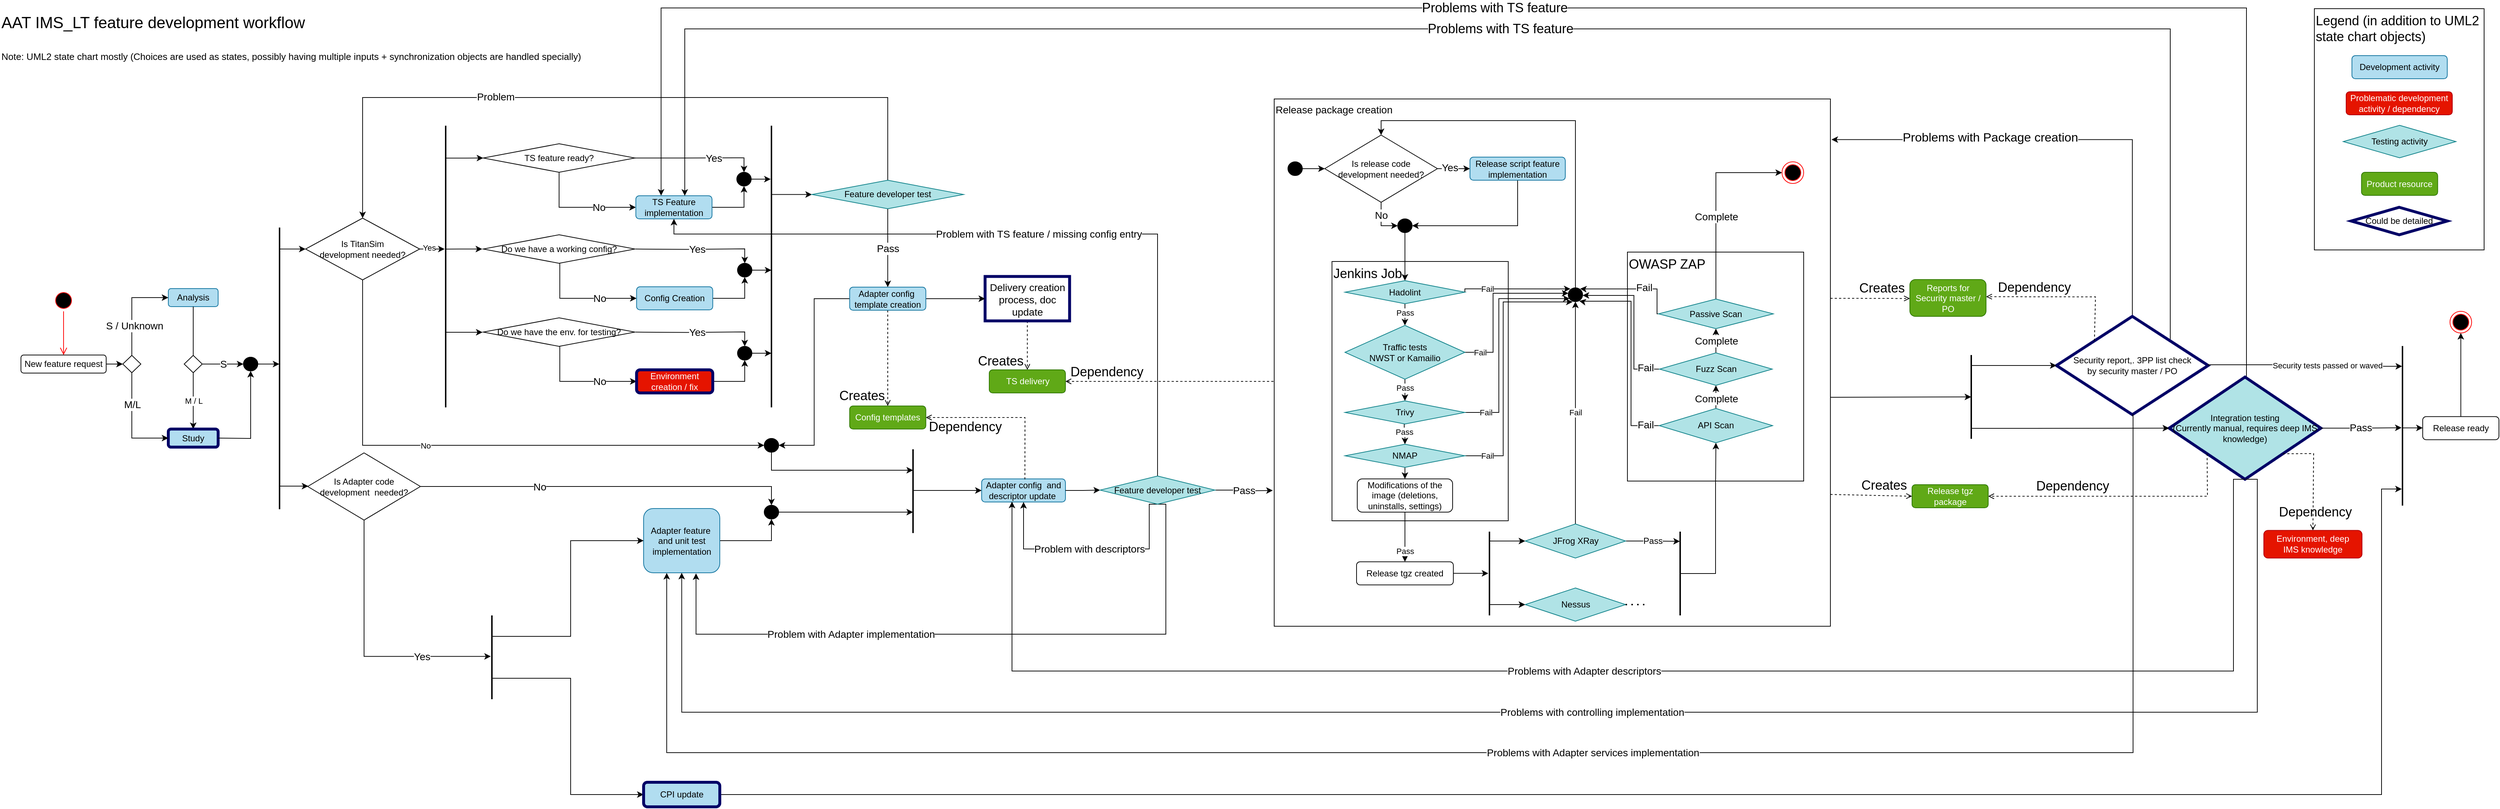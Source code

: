 <mxfile version="20.2.8" type="github">
  <diagram id="gXWosesJRznRrTSC_ofr" name="Page-1">
    <mxGraphModel dx="2044" dy="1141" grid="0" gridSize="10" guides="1" tooltips="1" connect="1" arrows="1" fold="1" page="1" pageScale="1" pageWidth="4681" pageHeight="3300" math="0" shadow="0">
      <root>
        <mxCell id="0" />
        <mxCell id="1" parent="0" />
        <mxCell id="BMq0w3gwBVlfmVzcVirr-1" value="" style="ellipse;html=1;shape=startState;fillColor=#000000;strokeColor=#ff0000;" parent="1" vertex="1">
          <mxGeometry x="135" y="432" width="30" height="30" as="geometry" />
        </mxCell>
        <mxCell id="BMq0w3gwBVlfmVzcVirr-2" value="" style="edgeStyle=orthogonalEdgeStyle;html=1;verticalAlign=bottom;endArrow=open;endSize=8;strokeColor=#ff0000;rounded=0;entryX=0.5;entryY=0;entryDx=0;entryDy=0;" parent="1" source="BMq0w3gwBVlfmVzcVirr-1" target="BMq0w3gwBVlfmVzcVirr-3" edge="1">
          <mxGeometry relative="1" as="geometry">
            <mxPoint x="172" y="540" as="targetPoint" />
          </mxGeometry>
        </mxCell>
        <mxCell id="BMq0w3gwBVlfmVzcVirr-9" style="edgeStyle=orthogonalEdgeStyle;rounded=0;orthogonalLoop=1;jettySize=auto;html=1;exitX=1;exitY=0.5;exitDx=0;exitDy=0;entryX=0;entryY=0.5;entryDx=0;entryDy=0;" parent="1" source="BMq0w3gwBVlfmVzcVirr-3" target="BMq0w3gwBVlfmVzcVirr-7" edge="1">
          <mxGeometry relative="1" as="geometry" />
        </mxCell>
        <mxCell id="BMq0w3gwBVlfmVzcVirr-3" value="New feature request" style="rounded=1;whiteSpace=wrap;html=1;" parent="1" vertex="1">
          <mxGeometry x="91" y="522.5" width="118" height="25" as="geometry" />
        </mxCell>
        <mxCell id="8VvYUl_21GypthkHjriK-19" value="M / L" style="edgeStyle=orthogonalEdgeStyle;rounded=0;orthogonalLoop=1;jettySize=auto;html=1;exitX=0.5;exitY=1;exitDx=0;exitDy=0;entryX=0.5;entryY=0;entryDx=0;entryDy=0;startArrow=none;" edge="1" parent="1" source="8VvYUl_21GypthkHjriK-58" target="BMq0w3gwBVlfmVzcVirr-5">
          <mxGeometry relative="1" as="geometry" />
        </mxCell>
        <mxCell id="BMq0w3gwBVlfmVzcVirr-4" value="Analysis" style="rounded=1;whiteSpace=wrap;html=1;fillColor=#b1ddf0;strokeColor=#10739e;" parent="1" vertex="1">
          <mxGeometry x="295" y="430.5" width="69" height="25" as="geometry" />
        </mxCell>
        <mxCell id="BMq0w3gwBVlfmVzcVirr-5" value="Study" style="rounded=1;whiteSpace=wrap;html=1;fillColor=#b1ddf0;strokeColor=#000066;strokeWidth=4;" parent="1" vertex="1">
          <mxGeometry x="295" y="625" width="69" height="25" as="geometry" />
        </mxCell>
        <mxCell id="BMq0w3gwBVlfmVzcVirr-10" style="edgeStyle=orthogonalEdgeStyle;rounded=0;orthogonalLoop=1;jettySize=auto;html=1;exitX=0.5;exitY=0;exitDx=0;exitDy=0;entryX=0;entryY=0.5;entryDx=0;entryDy=0;" parent="1" source="BMq0w3gwBVlfmVzcVirr-7" target="BMq0w3gwBVlfmVzcVirr-4" edge="1">
          <mxGeometry relative="1" as="geometry" />
        </mxCell>
        <mxCell id="BMq0w3gwBVlfmVzcVirr-15" value="S / Unknown" style="edgeLabel;html=1;align=center;verticalAlign=middle;resizable=0;points=[];fontSize=14;" parent="BMq0w3gwBVlfmVzcVirr-10" vertex="1" connectable="0">
          <mxGeometry x="0.109" y="1" relative="1" as="geometry">
            <mxPoint x="4" y="31" as="offset" />
          </mxGeometry>
        </mxCell>
        <mxCell id="BMq0w3gwBVlfmVzcVirr-11" style="edgeStyle=orthogonalEdgeStyle;rounded=0;orthogonalLoop=1;jettySize=auto;html=1;exitX=0.5;exitY=1;exitDx=0;exitDy=0;entryX=0;entryY=0.5;entryDx=0;entryDy=0;" parent="1" source="BMq0w3gwBVlfmVzcVirr-7" target="BMq0w3gwBVlfmVzcVirr-5" edge="1">
          <mxGeometry relative="1" as="geometry" />
        </mxCell>
        <mxCell id="BMq0w3gwBVlfmVzcVirr-14" value="M/L" style="edgeLabel;html=1;align=center;verticalAlign=middle;resizable=0;points=[];fontSize=14;" parent="BMq0w3gwBVlfmVzcVirr-11" vertex="1" connectable="0">
          <mxGeometry x="-0.02" y="3" relative="1" as="geometry">
            <mxPoint x="-3" y="-25" as="offset" />
          </mxGeometry>
        </mxCell>
        <mxCell id="BMq0w3gwBVlfmVzcVirr-7" value="" style="rhombus;whiteSpace=wrap;html=1;" parent="1" vertex="1">
          <mxGeometry x="232" y="523" width="25" height="24" as="geometry" />
        </mxCell>
        <mxCell id="eBOtaoG4AacIUp0BR8DD-19" value="Yes" style="edgeStyle=orthogonalEdgeStyle;rounded=0;orthogonalLoop=1;jettySize=auto;html=1;exitX=1;exitY=0.5;exitDx=0;exitDy=0;entryX=0.5;entryY=0;entryDx=0;entryDy=0;fontSize=14;" parent="1" source="eBOtaoG4AacIUp0BR8DD-9" target="eBOtaoG4AacIUp0BR8DD-69" edge="1">
          <mxGeometry x="0.276" relative="1" as="geometry">
            <mxPoint x="1129" y="248.98" as="targetPoint" />
            <mxPoint as="offset" />
          </mxGeometry>
        </mxCell>
        <mxCell id="eBOtaoG4AacIUp0BR8DD-21" value="No" style="edgeStyle=orthogonalEdgeStyle;rounded=0;orthogonalLoop=1;jettySize=auto;html=1;exitX=0.5;exitY=1;exitDx=0;exitDy=0;fontSize=14;entryX=0;entryY=0.5;entryDx=0;entryDy=0;" parent="1" source="eBOtaoG4AacIUp0BR8DD-9" target="eBOtaoG4AacIUp0BR8DD-20" edge="1">
          <mxGeometry x="0.333" relative="1" as="geometry">
            <mxPoint x="924" y="297" as="targetPoint" />
            <Array as="points">
              <mxPoint x="836" y="318" />
            </Array>
            <mxPoint as="offset" />
          </mxGeometry>
        </mxCell>
        <mxCell id="eBOtaoG4AacIUp0BR8DD-9" value="TS feature ready?" style="rhombus;whiteSpace=wrap;html=1;" parent="1" vertex="1">
          <mxGeometry x="731" y="230" width="210" height="39.5" as="geometry" />
        </mxCell>
        <mxCell id="eBOtaoG4AacIUp0BR8DD-44" style="edgeStyle=orthogonalEdgeStyle;rounded=0;orthogonalLoop=1;jettySize=auto;html=1;exitX=0.5;exitY=0.5;exitDx=0;exitDy=0;exitPerimeter=0;entryX=0;entryY=0.5;entryDx=0;entryDy=0;fontSize=14;" parent="1" source="eBOtaoG4AacIUp0BR8DD-18" target="eBOtaoG4AacIUp0BR8DD-41" edge="1">
          <mxGeometry relative="1" as="geometry">
            <Array as="points">
              <mxPoint x="1130" y="300" />
            </Array>
          </mxGeometry>
        </mxCell>
        <mxCell id="eBOtaoG4AacIUp0BR8DD-18" value="" style="line;strokeWidth=2;direction=south;html=1;fontSize=14;" parent="1" vertex="1">
          <mxGeometry x="1125" y="205" width="10" height="390" as="geometry" />
        </mxCell>
        <mxCell id="eBOtaoG4AacIUp0BR8DD-22" style="edgeStyle=orthogonalEdgeStyle;rounded=0;orthogonalLoop=1;jettySize=auto;html=1;exitX=1;exitY=0.5;exitDx=0;exitDy=0;entryX=0.5;entryY=1;entryDx=0;entryDy=0;fontSize=14;" parent="1" source="eBOtaoG4AacIUp0BR8DD-20" target="eBOtaoG4AacIUp0BR8DD-69" edge="1">
          <mxGeometry relative="1" as="geometry">
            <mxPoint x="1130" y="318.01" as="targetPoint" />
          </mxGeometry>
        </mxCell>
        <mxCell id="eBOtaoG4AacIUp0BR8DD-20" value="TS Feature implementation" style="rounded=1;whiteSpace=wrap;html=1;fillColor=#b1ddf0;strokeColor=#10739e;" parent="1" vertex="1">
          <mxGeometry x="942.25" y="302" width="105.5" height="32" as="geometry" />
        </mxCell>
        <mxCell id="eBOtaoG4AacIUp0BR8DD-31" value="Do we have a working config?" style="rhombus;whiteSpace=wrap;html=1;" parent="1" vertex="1">
          <mxGeometry x="731" y="356" width="210" height="39.5" as="geometry" />
        </mxCell>
        <mxCell id="eBOtaoG4AacIUp0BR8DD-38" value="Do we have the env. for testing?" style="rhombus;whiteSpace=wrap;html=1;" parent="1" vertex="1">
          <mxGeometry x="731" y="471" width="210" height="39.5" as="geometry" />
        </mxCell>
        <mxCell id="eBOtaoG4AacIUp0BR8DD-42" style="edgeStyle=orthogonalEdgeStyle;rounded=0;orthogonalLoop=1;jettySize=auto;html=1;exitX=0.5;exitY=0;exitDx=0;exitDy=0;fontSize=14;entryX=0.5;entryY=0;entryDx=0;entryDy=0;" parent="1" source="eBOtaoG4AacIUp0BR8DD-41" target="8VvYUl_21GypthkHjriK-26" edge="1">
          <mxGeometry relative="1" as="geometry">
            <mxPoint x="563" y="332" as="targetPoint" />
            <Array as="points">
              <mxPoint x="1291" y="166" />
              <mxPoint x="564" y="166" />
            </Array>
          </mxGeometry>
        </mxCell>
        <mxCell id="eBOtaoG4AacIUp0BR8DD-43" value="Problem" style="edgeLabel;html=1;align=center;verticalAlign=middle;resizable=0;points=[];fontSize=14;" parent="eBOtaoG4AacIUp0BR8DD-42" vertex="1" connectable="0">
          <mxGeometry x="-0.276" y="2" relative="1" as="geometry">
            <mxPoint x="-293" y="-3" as="offset" />
          </mxGeometry>
        </mxCell>
        <mxCell id="eBOtaoG4AacIUp0BR8DD-54" value="Pass" style="edgeStyle=orthogonalEdgeStyle;rounded=0;orthogonalLoop=1;jettySize=auto;html=1;exitX=0.5;exitY=1;exitDx=0;exitDy=0;entryX=0.5;entryY=0;entryDx=0;entryDy=0;fontSize=14;" parent="1" source="eBOtaoG4AacIUp0BR8DD-41" target="8VvYUl_21GypthkHjriK-265" edge="1">
          <mxGeometry relative="1" as="geometry">
            <mxPoint x="1291" y="423" as="targetPoint" />
          </mxGeometry>
        </mxCell>
        <mxCell id="eBOtaoG4AacIUp0BR8DD-41" value="Feature developer test" style="rhombus;whiteSpace=wrap;html=1;fillColor=#b0e3e6;strokeColor=#0e8088;" parent="1" vertex="1">
          <mxGeometry x="1186" y="280.5" width="210" height="39.5" as="geometry" />
        </mxCell>
        <mxCell id="8VvYUl_21GypthkHjriK-31" style="edgeStyle=orthogonalEdgeStyle;rounded=0;orthogonalLoop=1;jettySize=auto;html=1;entryX=1;entryY=0.5;entryDx=0;entryDy=0;exitX=0;exitY=0.5;exitDx=0;exitDy=0;" edge="1" parent="1" source="8VvYUl_21GypthkHjriK-265" target="8VvYUl_21GypthkHjriK-29">
          <mxGeometry relative="1" as="geometry">
            <mxPoint x="1228" y="577" as="sourcePoint" />
          </mxGeometry>
        </mxCell>
        <mxCell id="eBOtaoG4AacIUp0BR8DD-47" value="No" style="edgeStyle=orthogonalEdgeStyle;rounded=0;orthogonalLoop=1;jettySize=auto;html=1;exitX=1;exitY=0.5;exitDx=0;exitDy=0;fontSize=14;entryX=0.5;entryY=0;entryDx=0;entryDy=0;" parent="1" source="eBOtaoG4AacIUp0BR8DD-49" target="eBOtaoG4AacIUp0BR8DD-91" edge="1">
          <mxGeometry x="-0.355" relative="1" as="geometry">
            <mxPoint x="1434" y="704" as="targetPoint" />
            <mxPoint as="offset" />
          </mxGeometry>
        </mxCell>
        <mxCell id="eBOtaoG4AacIUp0BR8DD-48" value="Yes" style="edgeStyle=orthogonalEdgeStyle;rounded=0;orthogonalLoop=1;jettySize=auto;html=1;exitX=0.5;exitY=1;exitDx=0;exitDy=0;entryX=0.489;entryY=0.593;entryDx=0;entryDy=0;fontSize=14;entryPerimeter=0;" parent="1" source="eBOtaoG4AacIUp0BR8DD-49" target="8VvYUl_21GypthkHjriK-258" edge="1">
          <mxGeometry x="0.475" relative="1" as="geometry">
            <Array as="points">
              <mxPoint x="566" y="940" />
            </Array>
            <mxPoint as="offset" />
          </mxGeometry>
        </mxCell>
        <mxCell id="eBOtaoG4AacIUp0BR8DD-49" value="Is Adapter code&lt;br&gt;development&amp;nbsp;&amp;nbsp;needed?" style="rhombus;whiteSpace=wrap;html=1;" parent="1" vertex="1">
          <mxGeometry x="488" y="658" width="156" height="93" as="geometry" />
        </mxCell>
        <mxCell id="eBOtaoG4AacIUp0BR8DD-50" style="edgeStyle=orthogonalEdgeStyle;rounded=0;orthogonalLoop=1;jettySize=auto;html=1;exitX=1;exitY=0.5;exitDx=0;exitDy=0;fontSize=14;entryX=0.5;entryY=1;entryDx=0;entryDy=0;" parent="1" source="eBOtaoG4AacIUp0BR8DD-51" target="eBOtaoG4AacIUp0BR8DD-91" edge="1">
          <mxGeometry relative="1" as="geometry">
            <mxPoint x="1429" y="780" as="targetPoint" />
          </mxGeometry>
        </mxCell>
        <mxCell id="eBOtaoG4AacIUp0BR8DD-51" value="Adapter feature&amp;nbsp; and unit test implementation" style="rounded=1;whiteSpace=wrap;html=1;fillColor=#b1ddf0;strokeColor=#10739e;" parent="1" vertex="1">
          <mxGeometry x="953" y="735" width="105.5" height="89" as="geometry" />
        </mxCell>
        <mxCell id="eBOtaoG4AacIUp0BR8DD-62" style="edgeStyle=orthogonalEdgeStyle;rounded=0;orthogonalLoop=1;jettySize=auto;html=1;exitX=0.5;exitY=0.5;exitDx=0;exitDy=0;exitPerimeter=0;entryX=0;entryY=0.5;entryDx=0;entryDy=0;fontSize=14;" parent="1" source="eBOtaoG4AacIUp0BR8DD-52" target="eBOtaoG4AacIUp0BR8DD-55" edge="1">
          <mxGeometry relative="1" as="geometry">
            <Array as="points">
              <mxPoint x="1326" y="710" />
            </Array>
          </mxGeometry>
        </mxCell>
        <mxCell id="eBOtaoG4AacIUp0BR8DD-52" value="" style="line;strokeWidth=2;direction=south;html=1;fontSize=14;" parent="1" vertex="1">
          <mxGeometry x="1318" y="653" width="16" height="116" as="geometry" />
        </mxCell>
        <mxCell id="eBOtaoG4AacIUp0BR8DD-55" value="Adapter config&amp;nbsp; and descriptor update&amp;nbsp;" style="rounded=1;whiteSpace=wrap;html=1;fillColor=#b1ddf0;strokeColor=#10739e;" parent="1" vertex="1">
          <mxGeometry x="1421" y="694" width="116" height="32" as="geometry" />
        </mxCell>
        <mxCell id="eBOtaoG4AacIUp0BR8DD-56" style="edgeStyle=orthogonalEdgeStyle;rounded=0;orthogonalLoop=1;jettySize=auto;html=1;entryX=0;entryY=0.5;entryDx=0;entryDy=0;exitX=1;exitY=0.5;exitDx=0;exitDy=0;" parent="1" source="eBOtaoG4AacIUp0BR8DD-55" target="eBOtaoG4AacIUp0BR8DD-59" edge="1">
          <mxGeometry relative="1" as="geometry">
            <mxPoint x="1626" y="796.08" as="sourcePoint" />
          </mxGeometry>
        </mxCell>
        <mxCell id="eBOtaoG4AacIUp0BR8DD-57" value="Pass" style="edgeStyle=orthogonalEdgeStyle;rounded=0;orthogonalLoop=1;jettySize=auto;html=1;exitX=1;exitY=0.5;exitDx=0;exitDy=0;fontSize=14;" parent="1" source="eBOtaoG4AacIUp0BR8DD-59" edge="1">
          <mxGeometry relative="1" as="geometry">
            <mxPoint x="1824" y="710" as="targetPoint" />
          </mxGeometry>
        </mxCell>
        <mxCell id="eBOtaoG4AacIUp0BR8DD-58" value="Problem with Adapter implementation" style="edgeStyle=orthogonalEdgeStyle;rounded=0;orthogonalLoop=1;jettySize=auto;html=1;exitX=0.5;exitY=1;exitDx=0;exitDy=0;fontSize=14;entryX=0.688;entryY=1.009;entryDx=0;entryDy=0;entryPerimeter=0;" parent="1" source="eBOtaoG4AacIUp0BR8DD-59" edge="1" target="eBOtaoG4AacIUp0BR8DD-51">
          <mxGeometry x="0.356" relative="1" as="geometry">
            <mxPoint x="1026" y="796" as="targetPoint" />
            <Array as="points">
              <mxPoint x="1676" y="729" />
              <mxPoint x="1676" y="909" />
              <mxPoint x="1026" y="909" />
            </Array>
            <mxPoint as="offset" />
          </mxGeometry>
        </mxCell>
        <mxCell id="eBOtaoG4AacIUp0BR8DD-83" value="Problem with TS feature / missing config entry" style="edgeStyle=orthogonalEdgeStyle;rounded=0;orthogonalLoop=1;jettySize=auto;html=1;exitX=0.5;exitY=0;exitDx=0;exitDy=0;fontSize=14;entryX=0.5;entryY=1;entryDx=0;entryDy=0;" parent="1" source="eBOtaoG4AacIUp0BR8DD-59" edge="1" target="eBOtaoG4AacIUp0BR8DD-20">
          <mxGeometry x="-0.028" relative="1" as="geometry">
            <mxPoint x="1603" y="690" as="sourcePoint" />
            <mxPoint x="994" y="383" as="targetPoint" />
            <Array as="points">
              <mxPoint x="1665" y="355" />
              <mxPoint x="995" y="355" />
            </Array>
            <mxPoint x="-1" as="offset" />
          </mxGeometry>
        </mxCell>
        <mxCell id="eBOtaoG4AacIUp0BR8DD-85" value="Problem with descriptors" style="edgeStyle=orthogonalEdgeStyle;rounded=0;orthogonalLoop=1;jettySize=auto;html=1;exitX=0.5;exitY=1;exitDx=0;exitDy=0;fontSize=14;entryX=0.5;entryY=1;entryDx=0;entryDy=0;" parent="1" source="eBOtaoG4AacIUp0BR8DD-59" edge="1" target="eBOtaoG4AacIUp0BR8DD-55">
          <mxGeometry relative="1" as="geometry">
            <mxPoint x="1444" y="725" as="targetPoint" />
            <Array as="points">
              <mxPoint x="1653" y="729" />
              <mxPoint x="1653" y="791" />
              <mxPoint x="1479" y="791" />
            </Array>
          </mxGeometry>
        </mxCell>
        <mxCell id="eBOtaoG4AacIUp0BR8DD-59" value="Feature developer test" style="rhombus;whiteSpace=wrap;html=1;fillColor=#b0e3e6;strokeColor=#0e8088;" parent="1" vertex="1">
          <mxGeometry x="1585" y="690" width="159" height="39" as="geometry" />
        </mxCell>
        <mxCell id="8VvYUl_21GypthkHjriK-21" style="edgeStyle=orthogonalEdgeStyle;rounded=0;orthogonalLoop=1;jettySize=auto;html=1;exitX=1;exitY=0.5;exitDx=0;exitDy=0;entryX=0.354;entryY=0.527;entryDx=0;entryDy=0;entryPerimeter=0;" edge="1" parent="1" source="eBOtaoG4AacIUp0BR8DD-64">
          <mxGeometry relative="1" as="geometry">
            <mxPoint x="448.73" y="535.06" as="targetPoint" />
            <Array as="points" />
          </mxGeometry>
        </mxCell>
        <mxCell id="eBOtaoG4AacIUp0BR8DD-64" value="" style="shape=ellipse;html=1;fillColor=strokeColor;fontSize=18;fontColor=#ffffff;" parent="1" vertex="1">
          <mxGeometry x="399" y="525.5" width="20" height="19" as="geometry" />
        </mxCell>
        <mxCell id="eBOtaoG4AacIUp0BR8DD-70" style="edgeStyle=orthogonalEdgeStyle;rounded=0;orthogonalLoop=1;jettySize=auto;html=1;exitX=1;exitY=0.5;exitDx=0;exitDy=0;fontSize=14;entryX=0.188;entryY=0.608;entryDx=0;entryDy=0;entryPerimeter=0;" parent="1" source="eBOtaoG4AacIUp0BR8DD-69" target="eBOtaoG4AacIUp0BR8DD-18" edge="1">
          <mxGeometry relative="1" as="geometry">
            <mxPoint x="1123.5" y="278.833" as="targetPoint" />
          </mxGeometry>
        </mxCell>
        <mxCell id="eBOtaoG4AacIUp0BR8DD-69" value="" style="shape=ellipse;html=1;fillColor=strokeColor;fontSize=18;fontColor=#ffffff;" parent="1" vertex="1">
          <mxGeometry x="1082" y="269.5" width="20" height="19" as="geometry" />
        </mxCell>
        <mxCell id="eBOtaoG4AacIUp0BR8DD-71" value="Yes" style="edgeStyle=orthogonalEdgeStyle;rounded=0;orthogonalLoop=1;jettySize=auto;html=1;exitX=1;exitY=0.5;exitDx=0;exitDy=0;entryX=0.5;entryY=0;entryDx=0;entryDy=0;fontSize=14;" parent="1" target="eBOtaoG4AacIUp0BR8DD-76" edge="1">
          <mxGeometry relative="1" as="geometry">
            <mxPoint x="942" y="375.75" as="sourcePoint" />
            <mxPoint x="1130" y="374.98" as="targetPoint" />
          </mxGeometry>
        </mxCell>
        <mxCell id="eBOtaoG4AacIUp0BR8DD-72" value="No" style="edgeStyle=orthogonalEdgeStyle;rounded=0;orthogonalLoop=1;jettySize=auto;html=1;exitX=0.5;exitY=1;exitDx=0;exitDy=0;fontSize=14;entryX=0;entryY=0.5;entryDx=0;entryDy=0;" parent="1" target="eBOtaoG4AacIUp0BR8DD-74" edge="1">
          <mxGeometry x="0.333" relative="1" as="geometry">
            <mxPoint x="837" y="395.5" as="sourcePoint" />
            <mxPoint x="925" y="423" as="targetPoint" />
            <Array as="points">
              <mxPoint x="837" y="444" />
            </Array>
            <mxPoint as="offset" />
          </mxGeometry>
        </mxCell>
        <mxCell id="eBOtaoG4AacIUp0BR8DD-73" style="edgeStyle=orthogonalEdgeStyle;rounded=0;orthogonalLoop=1;jettySize=auto;html=1;exitX=1;exitY=0.5;exitDx=0;exitDy=0;entryX=0.5;entryY=1;entryDx=0;entryDy=0;fontSize=14;" parent="1" source="eBOtaoG4AacIUp0BR8DD-74" target="eBOtaoG4AacIUp0BR8DD-76" edge="1">
          <mxGeometry relative="1" as="geometry">
            <mxPoint x="1131" y="444.01" as="targetPoint" />
          </mxGeometry>
        </mxCell>
        <mxCell id="eBOtaoG4AacIUp0BR8DD-74" value="Config Creation" style="rounded=1;whiteSpace=wrap;html=1;fillColor=#b1ddf0;strokeColor=#10739e;" parent="1" vertex="1">
          <mxGeometry x="943.25" y="428" width="105.5" height="32" as="geometry" />
        </mxCell>
        <mxCell id="eBOtaoG4AacIUp0BR8DD-75" style="edgeStyle=orthogonalEdgeStyle;rounded=0;orthogonalLoop=1;jettySize=auto;html=1;exitX=1;exitY=0.5;exitDx=0;exitDy=0;fontSize=14;entryX=0.188;entryY=0.608;entryDx=0;entryDy=0;entryPerimeter=0;" parent="1" source="eBOtaoG4AacIUp0BR8DD-76" edge="1">
          <mxGeometry relative="1" as="geometry">
            <mxPoint x="1129.92" y="404.32" as="targetPoint" />
          </mxGeometry>
        </mxCell>
        <mxCell id="eBOtaoG4AacIUp0BR8DD-76" value="" style="shape=ellipse;html=1;fillColor=strokeColor;fontSize=18;fontColor=#ffffff;" parent="1" vertex="1">
          <mxGeometry x="1083" y="395.5" width="20" height="19" as="geometry" />
        </mxCell>
        <mxCell id="eBOtaoG4AacIUp0BR8DD-77" value="Yes" style="edgeStyle=orthogonalEdgeStyle;rounded=0;orthogonalLoop=1;jettySize=auto;html=1;exitX=1;exitY=0.5;exitDx=0;exitDy=0;entryX=0.5;entryY=0;entryDx=0;entryDy=0;fontSize=14;" parent="1" target="eBOtaoG4AacIUp0BR8DD-82" edge="1">
          <mxGeometry relative="1" as="geometry">
            <mxPoint x="942" y="490.75" as="sourcePoint" />
            <mxPoint x="1130" y="489.98" as="targetPoint" />
          </mxGeometry>
        </mxCell>
        <mxCell id="eBOtaoG4AacIUp0BR8DD-78" value="No" style="edgeStyle=orthogonalEdgeStyle;rounded=0;orthogonalLoop=1;jettySize=auto;html=1;exitX=0.5;exitY=1;exitDx=0;exitDy=0;fontSize=14;entryX=0;entryY=0.5;entryDx=0;entryDy=0;" parent="1" target="eBOtaoG4AacIUp0BR8DD-80" edge="1">
          <mxGeometry x="0.333" relative="1" as="geometry">
            <mxPoint x="837" y="510.5" as="sourcePoint" />
            <mxPoint x="925" y="538" as="targetPoint" />
            <Array as="points">
              <mxPoint x="837" y="559" />
            </Array>
            <mxPoint as="offset" />
          </mxGeometry>
        </mxCell>
        <mxCell id="eBOtaoG4AacIUp0BR8DD-79" style="edgeStyle=orthogonalEdgeStyle;rounded=0;orthogonalLoop=1;jettySize=auto;html=1;exitX=1;exitY=0.5;exitDx=0;exitDy=0;entryX=0.5;entryY=1;entryDx=0;entryDy=0;fontSize=14;" parent="1" source="eBOtaoG4AacIUp0BR8DD-80" target="eBOtaoG4AacIUp0BR8DD-82" edge="1">
          <mxGeometry relative="1" as="geometry">
            <mxPoint x="1131" y="559.01" as="targetPoint" />
          </mxGeometry>
        </mxCell>
        <mxCell id="eBOtaoG4AacIUp0BR8DD-80" value="Environment creation / fix" style="rounded=1;whiteSpace=wrap;html=1;fillColor=#e51400;fontColor=#ffffff;strokeColor=#000066;strokeWidth=4;" parent="1" vertex="1">
          <mxGeometry x="943.25" y="543" width="105.5" height="32" as="geometry" />
        </mxCell>
        <mxCell id="eBOtaoG4AacIUp0BR8DD-81" style="edgeStyle=orthogonalEdgeStyle;rounded=0;orthogonalLoop=1;jettySize=auto;html=1;exitX=1;exitY=0.5;exitDx=0;exitDy=0;fontSize=14;entryX=0.188;entryY=0.608;entryDx=0;entryDy=0;entryPerimeter=0;" parent="1" source="eBOtaoG4AacIUp0BR8DD-82" edge="1">
          <mxGeometry relative="1" as="geometry">
            <mxPoint x="1129.92" y="519.32" as="targetPoint" />
          </mxGeometry>
        </mxCell>
        <mxCell id="eBOtaoG4AacIUp0BR8DD-82" value="" style="shape=ellipse;html=1;fillColor=strokeColor;fontSize=18;fontColor=#ffffff;" parent="1" vertex="1">
          <mxGeometry x="1083" y="510.5" width="20" height="19" as="geometry" />
        </mxCell>
        <mxCell id="eBOtaoG4AacIUp0BR8DD-86" value="" style="endArrow=classic;html=1;rounded=0;fontSize=14;exitX=1;exitY=0.5;exitDx=0;exitDy=0;entryX=0.5;entryY=1;entryDx=0;entryDy=0;" parent="1" source="BMq0w3gwBVlfmVzcVirr-5" target="eBOtaoG4AacIUp0BR8DD-64" edge="1">
          <mxGeometry width="50" height="50" relative="1" as="geometry">
            <mxPoint x="728" y="577" as="sourcePoint" />
            <mxPoint x="778" y="527" as="targetPoint" />
            <Array as="points">
              <mxPoint x="409" y="638" />
            </Array>
          </mxGeometry>
        </mxCell>
        <mxCell id="eBOtaoG4AacIUp0BR8DD-87" value="S" style="endArrow=classic;html=1;rounded=0;fontSize=14;exitX=1;exitY=0.5;exitDx=0;exitDy=0;entryX=0;entryY=0.5;entryDx=0;entryDy=0;" parent="1" source="8VvYUl_21GypthkHjriK-58" target="eBOtaoG4AacIUp0BR8DD-64" edge="1">
          <mxGeometry width="50" height="50" relative="1" as="geometry">
            <mxPoint x="728" y="577" as="sourcePoint" />
            <mxPoint x="448" y="524" as="targetPoint" />
          </mxGeometry>
        </mxCell>
        <mxCell id="eBOtaoG4AacIUp0BR8DD-92" style="edgeStyle=orthogonalEdgeStyle;rounded=0;orthogonalLoop=1;jettySize=auto;html=1;exitX=1;exitY=0.5;exitDx=0;exitDy=0;entryX=0.75;entryY=0.5;entryDx=0;entryDy=0;entryPerimeter=0;fontSize=14;" parent="1" source="eBOtaoG4AacIUp0BR8DD-91" target="eBOtaoG4AacIUp0BR8DD-52" edge="1">
          <mxGeometry relative="1" as="geometry" />
        </mxCell>
        <mxCell id="eBOtaoG4AacIUp0BR8DD-91" value="" style="shape=ellipse;html=1;fillColor=strokeColor;fontSize=18;fontColor=#ffffff;" parent="1" vertex="1">
          <mxGeometry x="1120" y="730.5" width="20" height="19" as="geometry" />
        </mxCell>
        <mxCell id="8VvYUl_21GypthkHjriK-9" style="edgeStyle=orthogonalEdgeStyle;rounded=0;orthogonalLoop=1;jettySize=auto;html=1;exitX=1;exitY=0.5;exitDx=0;exitDy=0;entryX=0.5;entryY=0.505;entryDx=0;entryDy=0;entryPerimeter=0;" edge="1" parent="1" source="eBOtaoG4AacIUp0BR8DD-93" target="eBOtaoG4AacIUp0BR8DD-135">
          <mxGeometry relative="1" as="geometry">
            <Array as="points">
              <mxPoint x="2594" y="581" />
              <mxPoint x="2730" y="581" />
            </Array>
          </mxGeometry>
        </mxCell>
        <mxCell id="eBOtaoG4AacIUp0BR8DD-93" value="Release package creation" style="rounded=0;html=1;align=left;horizontal=1;verticalAlign=top;whiteSpace=wrap;fontSize=14;" parent="1" vertex="1">
          <mxGeometry x="1826" y="168" width="770" height="730" as="geometry" />
        </mxCell>
        <mxCell id="eBOtaoG4AacIUp0BR8DD-104" value="Jenkins Job" style="rounded=0;html=1;align=left;horizontal=1;verticalAlign=top;whiteSpace=wrap;fontSize=18;" parent="1" vertex="1">
          <mxGeometry x="1906" y="393" width="244" height="359" as="geometry" />
        </mxCell>
        <mxCell id="eBOtaoG4AacIUp0BR8DD-95" value="Release tgz package" style="rounded=1;whiteSpace=wrap;html=1;fillColor=#60a917;fontColor=#ffffff;strokeColor=#2D7600;" parent="1" vertex="1">
          <mxGeometry x="2709" y="702" width="105.5" height="32" as="geometry" />
        </mxCell>
        <mxCell id="eBOtaoG4AacIUp0BR8DD-97" style="edgeStyle=orthogonalEdgeStyle;rounded=0;orthogonalLoop=1;jettySize=auto;html=1;exitX=1;exitY=0.5;exitDx=0;exitDy=0;fontSize=14;entryX=0;entryY=0.5;entryDx=0;entryDy=0;" parent="1" source="eBOtaoG4AacIUp0BR8DD-98" edge="1" target="8VvYUl_21GypthkHjriK-45">
          <mxGeometry relative="1" as="geometry">
            <mxPoint x="1884.92" y="438.82" as="targetPoint" />
          </mxGeometry>
        </mxCell>
        <mxCell id="eBOtaoG4AacIUp0BR8DD-98" value="" style="shape=ellipse;html=1;fillColor=strokeColor;fontSize=18;fontColor=#ffffff;" parent="1" vertex="1">
          <mxGeometry x="1845" y="255" width="20" height="19" as="geometry" />
        </mxCell>
        <mxCell id="8VvYUl_21GypthkHjriK-5" value="Pass" style="edgeStyle=orthogonalEdgeStyle;rounded=0;orthogonalLoop=1;jettySize=auto;html=1;exitX=0.5;exitY=1;exitDx=0;exitDy=0;" edge="1" parent="1" source="eBOtaoG4AacIUp0BR8DD-99" target="eBOtaoG4AacIUp0BR8DD-100">
          <mxGeometry x="0.3" relative="1" as="geometry">
            <mxPoint as="offset" />
          </mxGeometry>
        </mxCell>
        <mxCell id="8VvYUl_21GypthkHjriK-11" value="Fail" style="edgeStyle=orthogonalEdgeStyle;rounded=0;orthogonalLoop=1;jettySize=auto;html=1;exitX=1;exitY=0.5;exitDx=0;exitDy=0;entryX=0.156;entryY=0.076;entryDx=0;entryDy=0;entryPerimeter=0;" edge="1" parent="1" source="eBOtaoG4AacIUp0BR8DD-99" target="8VvYUl_21GypthkHjriK-10">
          <mxGeometry x="-0.528" relative="1" as="geometry">
            <Array as="points">
              <mxPoint x="2090" y="430" />
            </Array>
            <mxPoint as="offset" />
          </mxGeometry>
        </mxCell>
        <mxCell id="eBOtaoG4AacIUp0BR8DD-99" value="Hadolint" style="rhombus;whiteSpace=wrap;html=1;fillColor=#b0e3e6;strokeColor=#0e8088;" parent="1" vertex="1">
          <mxGeometry x="1924" y="419.5" width="166" height="32" as="geometry" />
        </mxCell>
        <mxCell id="8VvYUl_21GypthkHjriK-6" value="Pass" style="edgeStyle=orthogonalEdgeStyle;rounded=0;orthogonalLoop=1;jettySize=auto;html=1;exitX=0.5;exitY=1;exitDx=0;exitDy=0;entryX=0.5;entryY=0;entryDx=0;entryDy=0;" edge="1" parent="1" source="eBOtaoG4AacIUp0BR8DD-100" target="eBOtaoG4AacIUp0BR8DD-101">
          <mxGeometry x="-0.2" relative="1" as="geometry">
            <mxPoint as="offset" />
          </mxGeometry>
        </mxCell>
        <mxCell id="8VvYUl_21GypthkHjriK-12" value="Fail" style="edgeStyle=orthogonalEdgeStyle;rounded=0;orthogonalLoop=1;jettySize=auto;html=1;exitX=1;exitY=0.5;exitDx=0;exitDy=0;entryX=0.016;entryY=0.361;entryDx=0;entryDy=0;entryPerimeter=0;" edge="1" parent="1" source="eBOtaoG4AacIUp0BR8DD-100" target="8VvYUl_21GypthkHjriK-10">
          <mxGeometry x="-0.816" relative="1" as="geometry">
            <Array as="points">
              <mxPoint x="2129" y="519" />
              <mxPoint x="2129" y="437" />
              <mxPoint x="2233" y="437" />
            </Array>
            <mxPoint as="offset" />
          </mxGeometry>
        </mxCell>
        <mxCell id="eBOtaoG4AacIUp0BR8DD-100" value="Traffic tests&lt;br&gt;NWST or Kamailio" style="rhombus;whiteSpace=wrap;html=1;fillColor=#b0e3e6;strokeColor=#0e8088;" parent="1" vertex="1">
          <mxGeometry x="1924" y="481.5" width="166" height="74.5" as="geometry" />
        </mxCell>
        <mxCell id="8VvYUl_21GypthkHjriK-7" value="Pass" style="edgeStyle=orthogonalEdgeStyle;rounded=0;orthogonalLoop=1;jettySize=auto;html=1;exitX=0.5;exitY=1;exitDx=0;exitDy=0;entryX=0.5;entryY=0;entryDx=0;entryDy=0;" edge="1" parent="1" source="eBOtaoG4AacIUp0BR8DD-101" target="eBOtaoG4AacIUp0BR8DD-102">
          <mxGeometry x="-0.2" relative="1" as="geometry">
            <Array as="points">
              <mxPoint x="2006" y="618" />
              <mxPoint x="2006" y="632" />
              <mxPoint x="2007" y="632" />
            </Array>
            <mxPoint as="offset" />
          </mxGeometry>
        </mxCell>
        <mxCell id="8VvYUl_21GypthkHjriK-13" value="Fail" style="edgeStyle=orthogonalEdgeStyle;rounded=0;orthogonalLoop=1;jettySize=auto;html=1;exitX=1;exitY=0.5;exitDx=0;exitDy=0;entryX=0.094;entryY=0.782;entryDx=0;entryDy=0;entryPerimeter=0;" edge="1" parent="1" source="eBOtaoG4AacIUp0BR8DD-101" target="8VvYUl_21GypthkHjriK-10">
          <mxGeometry x="-0.807" relative="1" as="geometry">
            <mxPoint x="2231" y="438" as="targetPoint" />
            <Array as="points">
              <mxPoint x="2137" y="602" />
              <mxPoint x="2137" y="444" />
            </Array>
            <mxPoint as="offset" />
          </mxGeometry>
        </mxCell>
        <mxCell id="eBOtaoG4AacIUp0BR8DD-101" value="Trivy" style="rhombus;whiteSpace=wrap;html=1;fillColor=#b0e3e6;strokeColor=#0e8088;" parent="1" vertex="1">
          <mxGeometry x="1924" y="586" width="166" height="32" as="geometry" />
        </mxCell>
        <mxCell id="8VvYUl_21GypthkHjriK-61" value="Fail" style="edgeStyle=orthogonalEdgeStyle;rounded=0;orthogonalLoop=1;jettySize=auto;html=1;exitX=0.5;exitY=0;exitDx=0;exitDy=0;entryX=0.5;entryY=1;entryDx=0;entryDy=0;" edge="1" parent="1" source="eBOtaoG4AacIUp0BR8DD-105" target="8VvYUl_21GypthkHjriK-10">
          <mxGeometry relative="1" as="geometry" />
        </mxCell>
        <mxCell id="8VvYUl_21GypthkHjriK-238" value="Pass" style="edgeStyle=orthogonalEdgeStyle;rounded=0;orthogonalLoop=1;jettySize=auto;html=1;exitX=1;exitY=0.5;exitDx=0;exitDy=0;entryX=0.116;entryY=0.524;entryDx=0;entryDy=0;entryPerimeter=0;fontSize=12;" edge="1" parent="1" source="eBOtaoG4AacIUp0BR8DD-105" target="8VvYUl_21GypthkHjriK-237">
          <mxGeometry relative="1" as="geometry" />
        </mxCell>
        <mxCell id="eBOtaoG4AacIUp0BR8DD-105" value="JFrog XRay" style="rhombus;whiteSpace=wrap;html=1;fillColor=#b0e3e6;strokeColor=#0e8088;" parent="1" vertex="1">
          <mxGeometry x="2173.5" y="756.37" width="139" height="47.25" as="geometry" />
        </mxCell>
        <mxCell id="8VvYUl_21GypthkHjriK-14" value="Fail" style="edgeStyle=orthogonalEdgeStyle;rounded=0;orthogonalLoop=1;jettySize=auto;html=1;exitX=1;exitY=0.5;exitDx=0;exitDy=0;entryX=0.303;entryY=1.075;entryDx=0;entryDy=0;entryPerimeter=0;" edge="1" parent="1" source="eBOtaoG4AacIUp0BR8DD-102" target="8VvYUl_21GypthkHjriK-10">
          <mxGeometry x="-0.833" relative="1" as="geometry">
            <Array as="points">
              <mxPoint x="2143" y="662" />
              <mxPoint x="2143" y="449" />
              <mxPoint x="2239" y="449" />
            </Array>
            <mxPoint as="offset" />
          </mxGeometry>
        </mxCell>
        <mxCell id="8VvYUl_21GypthkHjriK-15" value="Pass" style="edgeStyle=orthogonalEdgeStyle;rounded=0;orthogonalLoop=1;jettySize=auto;html=1;exitX=0.5;exitY=1;exitDx=0;exitDy=0;entryX=0.5;entryY=0;entryDx=0;entryDy=0;" edge="1" parent="1" source="8VvYUl_21GypthkHjriK-229" target="8VvYUl_21GypthkHjriK-8">
          <mxGeometry x="0.563" relative="1" as="geometry">
            <Array as="points" />
            <mxPoint as="offset" />
          </mxGeometry>
        </mxCell>
        <mxCell id="8VvYUl_21GypthkHjriK-230" style="edgeStyle=orthogonalEdgeStyle;rounded=0;orthogonalLoop=1;jettySize=auto;html=1;exitX=0.5;exitY=1;exitDx=0;exitDy=0;entryX=0.5;entryY=0;entryDx=0;entryDy=0;fontSize=18;" edge="1" parent="1" source="eBOtaoG4AacIUp0BR8DD-102" target="8VvYUl_21GypthkHjriK-229">
          <mxGeometry relative="1" as="geometry" />
        </mxCell>
        <mxCell id="eBOtaoG4AacIUp0BR8DD-102" value="NMAP" style="rhombus;whiteSpace=wrap;html=1;fillColor=#b0e3e6;strokeColor=#0e8088;" parent="1" vertex="1">
          <mxGeometry x="1924" y="646" width="166" height="32" as="geometry" />
        </mxCell>
        <mxCell id="eBOtaoG4AacIUp0BR8DD-106" value="OWASP ZAP" style="rounded=0;html=1;align=left;horizontal=1;verticalAlign=top;whiteSpace=wrap;fontSize=18;" parent="1" vertex="1">
          <mxGeometry x="2315" y="380" width="244" height="317" as="geometry" />
        </mxCell>
        <mxCell id="8VvYUl_21GypthkHjriK-66" value="Fail" style="edgeStyle=orthogonalEdgeStyle;rounded=0;orthogonalLoop=1;jettySize=auto;html=1;exitX=0;exitY=0.5;exitDx=0;exitDy=0;entryX=0.825;entryY=0.066;entryDx=0;entryDy=0;fontSize=14;entryPerimeter=0;" edge="1" parent="1" source="8VvYUl_21GypthkHjriK-2" target="8VvYUl_21GypthkHjriK-10">
          <mxGeometry x="-0.238" y="-2" relative="1" as="geometry">
            <Array as="points">
              <mxPoint x="2356" y="466" />
              <mxPoint x="2356" y="431" />
              <mxPoint x="2253" y="431" />
            </Array>
            <mxPoint as="offset" />
          </mxGeometry>
        </mxCell>
        <mxCell id="8VvYUl_21GypthkHjriK-68" value="Complete" style="edgeStyle=orthogonalEdgeStyle;rounded=0;orthogonalLoop=1;jettySize=auto;html=1;exitX=0.5;exitY=0;exitDx=0;exitDy=0;entryX=0;entryY=0.5;entryDx=0;entryDy=0;fontSize=14;" edge="1" parent="1" source="8VvYUl_21GypthkHjriK-2" target="8VvYUl_21GypthkHjriK-67">
          <mxGeometry x="-0.144" relative="1" as="geometry">
            <mxPoint as="offset" />
          </mxGeometry>
        </mxCell>
        <mxCell id="eBOtaoG4AacIUp0BR8DD-114" value="Problems with TS feature" style="edgeStyle=orthogonalEdgeStyle;rounded=0;orthogonalLoop=1;jettySize=auto;html=1;exitX=1;exitY=0;exitDx=0;exitDy=0;fontSize=18;fontColor=none;" parent="1" source="eBOtaoG4AacIUp0BR8DD-110" edge="1">
          <mxGeometry relative="1" as="geometry">
            <Array as="points">
              <mxPoint x="3066" y="71" />
              <mxPoint x="1010" y="71" />
              <mxPoint x="1010" y="302" />
            </Array>
            <mxPoint x="1010" y="302" as="targetPoint" />
          </mxGeometry>
        </mxCell>
        <mxCell id="8VvYUl_21GypthkHjriK-249" style="edgeStyle=orthogonalEdgeStyle;rounded=0;orthogonalLoop=1;jettySize=auto;html=1;exitX=0.5;exitY=0;exitDx=0;exitDy=0;entryX=1.002;entryY=0.077;entryDx=0;entryDy=0;entryPerimeter=0;fontSize=12;" edge="1" parent="1" source="eBOtaoG4AacIUp0BR8DD-110" target="eBOtaoG4AacIUp0BR8DD-93">
          <mxGeometry relative="1" as="geometry" />
        </mxCell>
        <mxCell id="8VvYUl_21GypthkHjriK-250" value="Problems with Package creation" style="edgeLabel;html=1;align=center;verticalAlign=middle;resizable=0;points=[];fontSize=17;" vertex="1" connectable="0" parent="8VvYUl_21GypthkHjriK-249">
          <mxGeometry x="0.337" y="-2" relative="1" as="geometry">
            <mxPoint as="offset" />
          </mxGeometry>
        </mxCell>
        <mxCell id="eBOtaoG4AacIUp0BR8DD-110" value="Security report,. 3PP list check&lt;br&gt;by security master / PO" style="rhombus;whiteSpace=wrap;html=1;strokeColor=#000066;strokeWidth=4;" parent="1" vertex="1">
          <mxGeometry x="2909" y="469" width="210" height="136" as="geometry" />
        </mxCell>
        <mxCell id="eBOtaoG4AacIUp0BR8DD-113" value="Problems with Adapter services implementation" style="edgeStyle=orthogonalEdgeStyle;rounded=0;orthogonalLoop=1;jettySize=auto;html=1;fontSize=14;exitX=0.5;exitY=1;exitDx=0;exitDy=0;entryX=0.294;entryY=1.002;entryDx=0;entryDy=0;entryPerimeter=0;" parent="1" source="eBOtaoG4AacIUp0BR8DD-110" edge="1" target="eBOtaoG4AacIUp0BR8DD-51">
          <mxGeometry x="-0.114" relative="1" as="geometry">
            <mxPoint x="3135" y="609" as="sourcePoint" />
            <mxPoint x="986" y="796" as="targetPoint" />
            <Array as="points">
              <mxPoint x="3015" y="605" />
              <mxPoint x="3015" y="1073" />
              <mxPoint x="985" y="1073" />
              <mxPoint x="985" y="824" />
            </Array>
            <mxPoint as="offset" />
          </mxGeometry>
        </mxCell>
        <mxCell id="eBOtaoG4AacIUp0BR8DD-115" value="Reports for Security master / PO" style="rounded=1;whiteSpace=wrap;html=1;fillColor=#60a917;fontColor=#ffffff;strokeColor=#2D7600;" parent="1" vertex="1">
          <mxGeometry x="2706" y="418" width="105.5" height="51" as="geometry" />
        </mxCell>
        <mxCell id="eBOtaoG4AacIUp0BR8DD-116" value="Problems with TS feature" style="edgeStyle=orthogonalEdgeStyle;rounded=0;orthogonalLoop=1;jettySize=auto;html=1;exitX=0.5;exitY=0;exitDx=0;exitDy=0;fontSize=18;fontColor=none;entryX=0.322;entryY=-0.037;entryDx=0;entryDy=0;entryPerimeter=0;" parent="1" edge="1">
          <mxGeometry x="0.047" relative="1" as="geometry">
            <mxPoint x="977.221" y="301.816" as="targetPoint" />
            <Array as="points">
              <mxPoint x="3172" y="42" />
              <mxPoint x="977" y="42" />
            </Array>
            <mxPoint x="3172" y="554" as="sourcePoint" />
            <mxPoint as="offset" />
          </mxGeometry>
        </mxCell>
        <mxCell id="eBOtaoG4AacIUp0BR8DD-117" value="Integration testing&lt;br&gt;(Currently manual, requires deep IMS knowledge)" style="rhombus;whiteSpace=wrap;html=1;fillColor=#b0e3e6;strokeColor=#000066;strokeWidth=4;" parent="1" vertex="1">
          <mxGeometry x="3065" y="553" width="210" height="141.5" as="geometry" />
        </mxCell>
        <mxCell id="eBOtaoG4AacIUp0BR8DD-118" value="Problems with Adapter descriptors" style="edgeStyle=orthogonalEdgeStyle;rounded=0;orthogonalLoop=1;jettySize=auto;html=1;fontSize=14;exitX=0.5;exitY=1;exitDx=0;exitDy=0;entryX=0.358;entryY=0.984;entryDx=0;entryDy=0;entryPerimeter=0;" parent="1" source="eBOtaoG4AacIUp0BR8DD-117" target="eBOtaoG4AacIUp0BR8DD-55" edge="1">
          <mxGeometry x="0.07" relative="1" as="geometry">
            <mxPoint x="3372" y="661" as="sourcePoint" />
            <mxPoint x="1639.76" y="725.008" as="targetPoint" />
            <Array as="points">
              <mxPoint x="3154" y="695" />
              <mxPoint x="3154" y="960" />
              <mxPoint x="1463" y="960" />
              <mxPoint x="1463" y="726" />
            </Array>
            <mxPoint as="offset" />
          </mxGeometry>
        </mxCell>
        <mxCell id="eBOtaoG4AacIUp0BR8DD-119" value="Problems with controlling implementation" style="edgeStyle=orthogonalEdgeStyle;rounded=0;orthogonalLoop=1;jettySize=auto;html=1;fontSize=14;exitX=0.5;exitY=1;exitDx=0;exitDy=0;entryX=0.5;entryY=1;entryDx=0;entryDy=0;" parent="1" target="eBOtaoG4AacIUp0BR8DD-51" edge="1">
          <mxGeometry x="-0.071" relative="1" as="geometry">
            <mxPoint x="3171" y="694.5" as="sourcePoint" />
            <mxPoint x="1005.75" y="796" as="targetPoint" />
            <Array as="points">
              <mxPoint x="3187" y="694" />
              <mxPoint x="3187" y="1017" />
              <mxPoint x="1006" y="1017" />
            </Array>
            <mxPoint as="offset" />
          </mxGeometry>
        </mxCell>
        <mxCell id="eBOtaoG4AacIUp0BR8DD-120" style="edgeStyle=orthogonalEdgeStyle;rounded=0;orthogonalLoop=1;jettySize=auto;html=1;exitX=1;exitY=0.5;exitDx=0;exitDy=0;entryX=0.127;entryY=0.531;entryDx=0;entryDy=0;entryPerimeter=0;fontSize=14;" parent="1" source="eBOtaoG4AacIUp0BR8DD-110" target="eBOtaoG4AacIUp0BR8DD-122" edge="1">
          <mxGeometry relative="1" as="geometry">
            <mxPoint x="3388" y="473.5" as="sourcePoint" />
            <Array as="points">
              <mxPoint x="3242" y="536" />
              <mxPoint x="3242" y="538" />
            </Array>
          </mxGeometry>
        </mxCell>
        <mxCell id="8VvYUl_21GypthkHjriK-1" value="Security tests passed or waved" style="edgeLabel;html=1;align=center;verticalAlign=middle;resizable=0;points=[];" vertex="1" connectable="0" parent="eBOtaoG4AacIUp0BR8DD-120">
          <mxGeometry x="0.588" relative="1" as="geometry">
            <mxPoint x="-48" y="-1" as="offset" />
          </mxGeometry>
        </mxCell>
        <mxCell id="eBOtaoG4AacIUp0BR8DD-121" style="edgeStyle=orthogonalEdgeStyle;rounded=0;orthogonalLoop=1;jettySize=auto;html=1;exitX=0.513;exitY=0.484;exitDx=0;exitDy=0;exitPerimeter=0;entryX=0;entryY=0.485;entryDx=0;entryDy=0;fontSize=14;entryPerimeter=0;" parent="1" target="eBOtaoG4AacIUp0BR8DD-124" edge="1" source="eBOtaoG4AacIUp0BR8DD-122">
          <mxGeometry relative="1" as="geometry">
            <mxPoint x="3418" y="591.5" as="targetPoint" />
            <Array as="points" />
            <mxPoint x="3389.0" y="581.5" as="sourcePoint" />
          </mxGeometry>
        </mxCell>
        <mxCell id="eBOtaoG4AacIUp0BR8DD-122" value="" style="line;strokeWidth=2;direction=south;html=1;fontSize=14;" parent="1" vertex="1">
          <mxGeometry x="3380" y="510" width="16" height="221" as="geometry" />
        </mxCell>
        <mxCell id="eBOtaoG4AacIUp0BR8DD-123" value="Pass" style="edgeStyle=orthogonalEdgeStyle;rounded=0;orthogonalLoop=1;jettySize=auto;html=1;exitX=1;exitY=0.5;exitDx=0;exitDy=0;entryX=0.512;entryY=0.579;entryDx=0;entryDy=0;entryPerimeter=0;fontSize=14;" parent="1" source="eBOtaoG4AacIUp0BR8DD-117" target="eBOtaoG4AacIUp0BR8DD-122" edge="1">
          <mxGeometry relative="1" as="geometry">
            <mxPoint x="3237" y="622" as="sourcePoint" />
            <Array as="points" />
          </mxGeometry>
        </mxCell>
        <mxCell id="8VvYUl_21GypthkHjriK-70" style="edgeStyle=orthogonalEdgeStyle;rounded=0;orthogonalLoop=1;jettySize=auto;html=1;exitX=0.5;exitY=0;exitDx=0;exitDy=0;entryX=0.5;entryY=1;entryDx=0;entryDy=0;fontSize=14;" edge="1" parent="1" source="eBOtaoG4AacIUp0BR8DD-124" target="8VvYUl_21GypthkHjriK-69">
          <mxGeometry relative="1" as="geometry" />
        </mxCell>
        <mxCell id="eBOtaoG4AacIUp0BR8DD-124" value="Release ready" style="rounded=1;whiteSpace=wrap;html=1;" parent="1" vertex="1">
          <mxGeometry x="3416" y="607.75" width="105.5" height="32" as="geometry" />
        </mxCell>
        <mxCell id="eBOtaoG4AacIUp0BR8DD-125" value="" style="endArrow=open;html=1;rounded=0;align=center;verticalAlign=bottom;dashed=1;endFill=0;labelBackgroundColor=none;fontSize=18;fontColor=none;entryX=1;entryY=0.5;entryDx=0;entryDy=0;exitX=0;exitY=1;exitDx=0;exitDy=0;" parent="1" source="eBOtaoG4AacIUp0BR8DD-117" target="eBOtaoG4AacIUp0BR8DD-95" edge="1">
          <mxGeometry relative="1" as="geometry">
            <mxPoint x="2952" y="710.33" as="sourcePoint" />
            <mxPoint x="3112" y="710.33" as="targetPoint" />
            <Array as="points">
              <mxPoint x="3118" y="718" />
            </Array>
          </mxGeometry>
        </mxCell>
        <mxCell id="eBOtaoG4AacIUp0BR8DD-126" value="Dependency" style="resizable=0;html=1;align=center;verticalAlign=top;labelBackgroundColor=none;rounded=0;fontSize=18;fontColor=none;" parent="eBOtaoG4AacIUp0BR8DD-125" connectable="0" vertex="1">
          <mxGeometry relative="1" as="geometry">
            <mxPoint x="-65" y="-31" as="offset" />
          </mxGeometry>
        </mxCell>
        <mxCell id="eBOtaoG4AacIUp0BR8DD-127" value="Creates" style="html=1;verticalAlign=bottom;labelBackgroundColor=none;endArrow=open;endFill=0;dashed=1;rounded=0;fontSize=18;fontColor=none;entryX=0;entryY=0.5;entryDx=0;entryDy=0;exitX=1;exitY=0.75;exitDx=0;exitDy=0;" parent="1" source="eBOtaoG4AacIUp0BR8DD-93" target="eBOtaoG4AacIUp0BR8DD-95" edge="1">
          <mxGeometry x="0.306" width="160" relative="1" as="geometry">
            <mxPoint x="2594" y="620" as="sourcePoint" />
            <mxPoint x="2658" y="620" as="targetPoint" />
            <mxPoint as="offset" />
          </mxGeometry>
        </mxCell>
        <mxCell id="eBOtaoG4AacIUp0BR8DD-128" value="Creates" style="html=1;verticalAlign=bottom;labelBackgroundColor=none;endArrow=open;endFill=0;dashed=1;rounded=0;fontSize=18;fontColor=none;entryX=0;entryY=0.5;entryDx=0;entryDy=0;exitX=1;exitY=0.378;exitDx=0;exitDy=0;exitPerimeter=0;" parent="1" edge="1" source="eBOtaoG4AacIUp0BR8DD-93">
          <mxGeometry x="0.304" width="160" relative="1" as="geometry">
            <mxPoint x="2594" y="442.75" as="sourcePoint" />
            <mxPoint x="2706" y="444.25" as="targetPoint" />
            <mxPoint as="offset" />
          </mxGeometry>
        </mxCell>
        <mxCell id="eBOtaoG4AacIUp0BR8DD-129" value="" style="endArrow=open;html=1;rounded=0;align=center;verticalAlign=bottom;dashed=1;endFill=0;labelBackgroundColor=none;fontSize=18;fontColor=none;entryX=1.001;entryY=0.465;entryDx=0;entryDy=0;entryPerimeter=0;exitX=0;exitY=0;exitDx=0;exitDy=0;" parent="1" source="eBOtaoG4AacIUp0BR8DD-110" target="eBOtaoG4AacIUp0BR8DD-115" edge="1">
          <mxGeometry relative="1" as="geometry">
            <mxPoint x="3074.75" y="444.5" as="sourcePoint" />
            <mxPoint x="2812" y="442" as="targetPoint" />
            <Array as="points">
              <mxPoint x="2963" y="442" />
            </Array>
          </mxGeometry>
        </mxCell>
        <mxCell id="eBOtaoG4AacIUp0BR8DD-130" value="Dependency" style="resizable=0;html=1;align=center;verticalAlign=top;labelBackgroundColor=none;rounded=0;fontSize=18;fontColor=none;" parent="eBOtaoG4AacIUp0BR8DD-129" connectable="0" vertex="1">
          <mxGeometry relative="1" as="geometry">
            <mxPoint x="-40" y="-30" as="offset" />
          </mxGeometry>
        </mxCell>
        <mxCell id="eBOtaoG4AacIUp0BR8DD-132" value="Creates" style="html=1;verticalAlign=bottom;labelBackgroundColor=none;endArrow=open;endFill=0;dashed=1;rounded=0;fontSize=18;fontColor=none;entryX=0.5;entryY=0;entryDx=0;entryDy=0;exitX=0.5;exitY=1;exitDx=0;exitDy=0;" parent="1" source="8VvYUl_21GypthkHjriK-264" target="8VvYUl_21GypthkHjriK-267" edge="1">
          <mxGeometry x="1" y="-37" width="160" relative="1" as="geometry">
            <mxPoint x="1343.75" y="575.5" as="sourcePoint" />
            <mxPoint x="1428" y="575.5" as="targetPoint" />
            <mxPoint y="2" as="offset" />
          </mxGeometry>
        </mxCell>
        <mxCell id="eBOtaoG4AacIUp0BR8DD-133" value="" style="endArrow=open;html=1;rounded=0;align=center;verticalAlign=bottom;dashed=1;endFill=0;labelBackgroundColor=none;fontSize=18;fontColor=none;entryX=1;entryY=0.5;entryDx=0;entryDy=0;exitX=0.516;exitY=0.02;exitDx=0;exitDy=0;exitPerimeter=0;" parent="1" source="eBOtaoG4AacIUp0BR8DD-55" target="8VvYUl_21GypthkHjriK-266" edge="1">
          <mxGeometry relative="1" as="geometry">
            <mxPoint x="1637.25" y="644.0" as="sourcePoint" />
            <mxPoint x="1480.75" y="591.5" as="targetPoint" />
            <Array as="points">
              <mxPoint x="1481" y="609" />
            </Array>
          </mxGeometry>
        </mxCell>
        <mxCell id="eBOtaoG4AacIUp0BR8DD-134" value="Dependency" style="resizable=0;html=1;align=center;verticalAlign=top;labelBackgroundColor=none;rounded=0;fontSize=18;fontColor=none;" parent="eBOtaoG4AacIUp0BR8DD-133" connectable="0" vertex="1">
          <mxGeometry relative="1" as="geometry">
            <mxPoint x="-57" y="-4" as="offset" />
          </mxGeometry>
        </mxCell>
        <mxCell id="eBOtaoG4AacIUp0BR8DD-136" style="edgeStyle=orthogonalEdgeStyle;rounded=0;orthogonalLoop=1;jettySize=auto;html=1;exitX=0.25;exitY=0.5;exitDx=0;exitDy=0;exitPerimeter=0;fontSize=18;fontColor=none;entryX=0;entryY=0.5;entryDx=0;entryDy=0;" parent="1" source="eBOtaoG4AacIUp0BR8DD-135" target="eBOtaoG4AacIUp0BR8DD-110" edge="1">
          <mxGeometry relative="1" as="geometry">
            <mxPoint x="2909" y="537" as="targetPoint" />
            <Array as="points">
              <mxPoint x="2873" y="537" />
              <mxPoint x="2901" y="537" />
            </Array>
          </mxGeometry>
        </mxCell>
        <mxCell id="eBOtaoG4AacIUp0BR8DD-137" style="edgeStyle=orthogonalEdgeStyle;rounded=0;orthogonalLoop=1;jettySize=auto;html=1;exitX=0.75;exitY=0.5;exitDx=0;exitDy=0;exitPerimeter=0;entryX=0;entryY=0.5;entryDx=0;entryDy=0;fontSize=18;fontColor=none;" parent="1" source="eBOtaoG4AacIUp0BR8DD-135" target="eBOtaoG4AacIUp0BR8DD-117" edge="1">
          <mxGeometry relative="1" as="geometry">
            <Array as="points">
              <mxPoint x="2873" y="624" />
              <mxPoint x="2973" y="624" />
            </Array>
          </mxGeometry>
        </mxCell>
        <mxCell id="eBOtaoG4AacIUp0BR8DD-135" value="" style="line;strokeWidth=2;direction=south;html=1;fontSize=14;" parent="1" vertex="1">
          <mxGeometry x="2783" y="522.5" width="16" height="116" as="geometry" />
        </mxCell>
        <mxCell id="8VvYUl_21GypthkHjriK-2" value="Passive Scan" style="rhombus;whiteSpace=wrap;html=1;fillColor=#b0e3e6;strokeColor=#0e8088;" vertex="1" parent="1">
          <mxGeometry x="2358" y="445" width="159" height="41" as="geometry" />
        </mxCell>
        <mxCell id="8VvYUl_21GypthkHjriK-232" value="Complete" style="edgeStyle=orthogonalEdgeStyle;rounded=0;orthogonalLoop=1;jettySize=auto;html=1;exitX=0.5;exitY=0;exitDx=0;exitDy=0;entryX=0.5;entryY=1;entryDx=0;entryDy=0;fontSize=14;" edge="1" parent="1" source="8VvYUl_21GypthkHjriK-3" target="8VvYUl_21GypthkHjriK-2">
          <mxGeometry relative="1" as="geometry" />
        </mxCell>
        <mxCell id="8VvYUl_21GypthkHjriK-234" value="Fail" style="edgeStyle=orthogonalEdgeStyle;rounded=0;orthogonalLoop=1;jettySize=auto;html=1;exitX=0;exitY=0.5;exitDx=0;exitDy=0;fontSize=14;" edge="1" parent="1" source="8VvYUl_21GypthkHjriK-3" target="8VvYUl_21GypthkHjriK-10">
          <mxGeometry x="-0.813" y="-2" relative="1" as="geometry">
            <mxPoint x="2251.636" y="442.818" as="targetPoint" />
            <Array as="points">
              <mxPoint x="2324" y="542" />
              <mxPoint x="2324" y="440" />
            </Array>
            <mxPoint as="offset" />
          </mxGeometry>
        </mxCell>
        <mxCell id="8VvYUl_21GypthkHjriK-3" value="Fuzz Scan" style="rhombus;whiteSpace=wrap;html=1;fillColor=#b0e3e6;strokeColor=#0e8088;" vertex="1" parent="1">
          <mxGeometry x="2359.5" y="519.5" width="156" height="45" as="geometry" />
        </mxCell>
        <mxCell id="8VvYUl_21GypthkHjriK-231" value="Complete" style="edgeStyle=orthogonalEdgeStyle;rounded=0;orthogonalLoop=1;jettySize=auto;html=1;entryX=0.5;entryY=1;entryDx=0;entryDy=0;fontSize=14;" edge="1" parent="1" source="8VvYUl_21GypthkHjriK-4" target="8VvYUl_21GypthkHjriK-3">
          <mxGeometry x="0.229" relative="1" as="geometry">
            <mxPoint x="2437.5" y="596.5" as="sourcePoint" />
            <mxPoint x="2437.5" y="564.5" as="targetPoint" />
            <mxPoint as="offset" />
          </mxGeometry>
        </mxCell>
        <mxCell id="8VvYUl_21GypthkHjriK-235" value="Fail" style="edgeStyle=orthogonalEdgeStyle;rounded=0;orthogonalLoop=1;jettySize=auto;html=1;exitX=0;exitY=0.5;exitDx=0;exitDy=0;fontSize=14;entryX=0.772;entryY=0.958;entryDx=0;entryDy=0;entryPerimeter=0;" edge="1" parent="1" source="8VvYUl_21GypthkHjriK-4" target="8VvYUl_21GypthkHjriK-10">
          <mxGeometry x="-0.87" y="-1" relative="1" as="geometry">
            <mxPoint x="2248.909" y="453.727" as="targetPoint" />
            <Array as="points">
              <mxPoint x="2320" y="620" />
              <mxPoint x="2320" y="448" />
              <mxPoint x="2250" y="448" />
            </Array>
            <mxPoint as="offset" />
          </mxGeometry>
        </mxCell>
        <mxCell id="8VvYUl_21GypthkHjriK-4" value="API Scan" style="rhombus;whiteSpace=wrap;html=1;fillColor=#b0e3e6;strokeColor=#0e8088;" vertex="1" parent="1">
          <mxGeometry x="2359" y="596.5" width="157" height="47.5" as="geometry" />
        </mxCell>
        <mxCell id="8VvYUl_21GypthkHjriK-16" style="edgeStyle=orthogonalEdgeStyle;rounded=0;orthogonalLoop=1;jettySize=auto;html=1;exitX=1;exitY=0.5;exitDx=0;exitDy=0;entryX=0.498;entryY=0.6;entryDx=0;entryDy=0;entryPerimeter=0;" edge="1" parent="1" source="8VvYUl_21GypthkHjriK-8" target="8VvYUl_21GypthkHjriK-62">
          <mxGeometry relative="1" as="geometry" />
        </mxCell>
        <mxCell id="8VvYUl_21GypthkHjriK-8" value="Release tgz created" style="rounded=1;whiteSpace=wrap;html=1;" vertex="1" parent="1">
          <mxGeometry x="1940" y="808.75" width="134" height="32" as="geometry" />
        </mxCell>
        <mxCell id="8VvYUl_21GypthkHjriK-56" style="edgeStyle=orthogonalEdgeStyle;rounded=0;orthogonalLoop=1;jettySize=auto;html=1;exitX=0.5;exitY=0;exitDx=0;exitDy=0;entryX=0.5;entryY=0;entryDx=0;entryDy=0;" edge="1" parent="1" source="8VvYUl_21GypthkHjriK-10" target="8VvYUl_21GypthkHjriK-45">
          <mxGeometry relative="1" as="geometry">
            <Array as="points">
              <mxPoint x="2243" y="198" />
              <mxPoint x="1974" y="198" />
            </Array>
          </mxGeometry>
        </mxCell>
        <mxCell id="8VvYUl_21GypthkHjriK-10" value="" style="shape=ellipse;html=1;fillColor=strokeColor;fontSize=18;fontColor=#ffffff;" vertex="1" parent="1">
          <mxGeometry x="2233" y="429.5" width="20" height="19" as="geometry" />
        </mxCell>
        <mxCell id="8VvYUl_21GypthkHjriK-18" value="Nessus" style="rhombus;whiteSpace=wrap;html=1;fillColor=#b0e3e6;strokeColor=#0e8088;" vertex="1" parent="1">
          <mxGeometry x="2173.5" y="845" width="139" height="46" as="geometry" />
        </mxCell>
        <mxCell id="8VvYUl_21GypthkHjriK-27" style="edgeStyle=orthogonalEdgeStyle;rounded=0;orthogonalLoop=1;jettySize=auto;html=1;exitX=0.25;exitY=0.5;exitDx=0;exitDy=0;exitPerimeter=0;entryX=0;entryY=0.5;entryDx=0;entryDy=0;" edge="1" parent="1" source="8VvYUl_21GypthkHjriK-20" target="8VvYUl_21GypthkHjriK-26">
          <mxGeometry relative="1" as="geometry">
            <Array as="points">
              <mxPoint x="449" y="376" />
            </Array>
          </mxGeometry>
        </mxCell>
        <mxCell id="8VvYUl_21GypthkHjriK-33" style="edgeStyle=orthogonalEdgeStyle;rounded=0;orthogonalLoop=1;jettySize=auto;html=1;exitX=0.932;exitY=0.513;exitDx=0;exitDy=0;exitPerimeter=0;" edge="1" parent="1" source="8VvYUl_21GypthkHjriK-20" target="eBOtaoG4AacIUp0BR8DD-49">
          <mxGeometry relative="1" as="geometry">
            <Array as="points">
              <mxPoint x="449" y="704" />
            </Array>
          </mxGeometry>
        </mxCell>
        <mxCell id="8VvYUl_21GypthkHjriK-20" value="" style="line;strokeWidth=2;direction=south;html=1;fontSize=14;" vertex="1" parent="1">
          <mxGeometry x="444" y="346" width="10" height="390" as="geometry" />
        </mxCell>
        <mxCell id="8VvYUl_21GypthkHjriK-23" style="edgeStyle=orthogonalEdgeStyle;rounded=0;orthogonalLoop=1;jettySize=auto;html=1;exitX=0.115;exitY=0.495;exitDx=0;exitDy=0;exitPerimeter=0;entryX=0;entryY=0.5;entryDx=0;entryDy=0;" edge="1" parent="1" source="8VvYUl_21GypthkHjriK-22" target="eBOtaoG4AacIUp0BR8DD-9">
          <mxGeometry relative="1" as="geometry">
            <Array as="points" />
          </mxGeometry>
        </mxCell>
        <mxCell id="8VvYUl_21GypthkHjriK-24" style="edgeStyle=orthogonalEdgeStyle;rounded=0;orthogonalLoop=1;jettySize=auto;html=1;exitX=0.438;exitY=0.541;exitDx=0;exitDy=0;exitPerimeter=0;entryX=-0.007;entryY=0.5;entryDx=0;entryDy=0;entryPerimeter=0;" edge="1" parent="1" source="8VvYUl_21GypthkHjriK-22" target="eBOtaoG4AacIUp0BR8DD-31">
          <mxGeometry relative="1" as="geometry">
            <Array as="points" />
          </mxGeometry>
        </mxCell>
        <mxCell id="8VvYUl_21GypthkHjriK-25" style="edgeStyle=orthogonalEdgeStyle;rounded=0;orthogonalLoop=1;jettySize=auto;html=1;exitX=0.75;exitY=0.5;exitDx=0;exitDy=0;exitPerimeter=0;" edge="1" parent="1" source="8VvYUl_21GypthkHjriK-22">
          <mxGeometry relative="1" as="geometry">
            <mxPoint x="730" y="491" as="targetPoint" />
            <Array as="points">
              <mxPoint x="679" y="491" />
            </Array>
          </mxGeometry>
        </mxCell>
        <mxCell id="8VvYUl_21GypthkHjriK-22" value="" style="line;strokeWidth=2;direction=south;html=1;fontSize=14;" vertex="1" parent="1">
          <mxGeometry x="674" y="205" width="10" height="390" as="geometry" />
        </mxCell>
        <mxCell id="8VvYUl_21GypthkHjriK-28" value="Yes" style="edgeStyle=orthogonalEdgeStyle;rounded=0;orthogonalLoop=1;jettySize=auto;html=1;exitX=1;exitY=0.5;exitDx=0;exitDy=0;entryX=0.437;entryY=0.65;entryDx=0;entryDy=0;entryPerimeter=0;" edge="1" parent="1">
          <mxGeometry x="-0.255" y="2" relative="1" as="geometry">
            <mxPoint x="643" y="375.75" as="sourcePoint" />
            <mxPoint x="677.5" y="375.43" as="targetPoint" />
            <mxPoint as="offset" />
          </mxGeometry>
        </mxCell>
        <mxCell id="8VvYUl_21GypthkHjriK-30" value="No" style="edgeStyle=orthogonalEdgeStyle;rounded=0;orthogonalLoop=1;jettySize=auto;html=1;exitX=0.5;exitY=1;exitDx=0;exitDy=0;entryX=0;entryY=0.5;entryDx=0;entryDy=0;" edge="1" parent="1" source="8VvYUl_21GypthkHjriK-26" target="8VvYUl_21GypthkHjriK-29">
          <mxGeometry x="-0.195" relative="1" as="geometry">
            <mxPoint as="offset" />
          </mxGeometry>
        </mxCell>
        <mxCell id="8VvYUl_21GypthkHjriK-26" value="Is TitanSim&lt;br&gt;development needed?" style="rhombus;whiteSpace=wrap;html=1;" vertex="1" parent="1">
          <mxGeometry x="485" y="333" width="158" height="85.5" as="geometry" />
        </mxCell>
        <mxCell id="8VvYUl_21GypthkHjriK-32" style="edgeStyle=orthogonalEdgeStyle;rounded=0;orthogonalLoop=1;jettySize=auto;html=1;exitX=0.5;exitY=1;exitDx=0;exitDy=0;entryX=0.25;entryY=0.5;entryDx=0;entryDy=0;entryPerimeter=0;" edge="1" parent="1" source="8VvYUl_21GypthkHjriK-29" target="eBOtaoG4AacIUp0BR8DD-52">
          <mxGeometry relative="1" as="geometry" />
        </mxCell>
        <mxCell id="8VvYUl_21GypthkHjriK-29" value="" style="shape=ellipse;html=1;fillColor=strokeColor;fontSize=18;fontColor=#ffffff;" vertex="1" parent="1">
          <mxGeometry x="1120" y="638" width="20" height="19" as="geometry" />
        </mxCell>
        <mxCell id="8VvYUl_21GypthkHjriK-43" value="No" style="edgeStyle=orthogonalEdgeStyle;rounded=0;orthogonalLoop=1;jettySize=auto;html=1;exitX=0.5;exitY=1;exitDx=0;exitDy=0;fontSize=14;entryX=0;entryY=0.5;entryDx=0;entryDy=0;" edge="1" parent="1" source="8VvYUl_21GypthkHjriK-45" target="8VvYUl_21GypthkHjriK-48">
          <mxGeometry x="-0.355" relative="1" as="geometry">
            <mxPoint x="2844" y="264" as="targetPoint" />
            <mxPoint as="offset" />
            <Array as="points">
              <mxPoint x="1974" y="311" />
              <mxPoint x="1974" y="344" />
            </Array>
          </mxGeometry>
        </mxCell>
        <mxCell id="8VvYUl_21GypthkHjriK-44" value="Yes" style="edgeStyle=orthogonalEdgeStyle;rounded=0;orthogonalLoop=1;jettySize=auto;html=1;exitX=1;exitY=0.5;exitDx=0;exitDy=0;entryX=0;entryY=0.5;entryDx=0;entryDy=0;fontSize=14;" edge="1" parent="1" source="8VvYUl_21GypthkHjriK-45" target="8VvYUl_21GypthkHjriK-47">
          <mxGeometry x="-0.256" y="3" relative="1" as="geometry">
            <Array as="points">
              <mxPoint x="2095" y="265" />
              <mxPoint x="2097" y="265" />
            </Array>
            <mxPoint y="1" as="offset" />
          </mxGeometry>
        </mxCell>
        <mxCell id="8VvYUl_21GypthkHjriK-45" value="Is release code&lt;br&gt;development needed?" style="rhombus;whiteSpace=wrap;html=1;" vertex="1" parent="1">
          <mxGeometry x="1896" y="218" width="156" height="93" as="geometry" />
        </mxCell>
        <mxCell id="8VvYUl_21GypthkHjriK-46" style="edgeStyle=orthogonalEdgeStyle;rounded=0;orthogonalLoop=1;jettySize=auto;html=1;exitX=0.5;exitY=1;exitDx=0;exitDy=0;fontSize=14;entryX=1;entryY=0.5;entryDx=0;entryDy=0;" edge="1" parent="1" source="8VvYUl_21GypthkHjriK-47" target="8VvYUl_21GypthkHjriK-48">
          <mxGeometry relative="1" as="geometry">
            <mxPoint x="2839" y="340" as="targetPoint" />
            <Array as="points">
              <mxPoint x="2163" y="344" />
            </Array>
          </mxGeometry>
        </mxCell>
        <mxCell id="8VvYUl_21GypthkHjriK-47" value="Release script feature implementation" style="rounded=1;whiteSpace=wrap;html=1;fillColor=#b1ddf0;strokeColor=#10739e;" vertex="1" parent="1">
          <mxGeometry x="2097" y="248.5" width="132" height="32" as="geometry" />
        </mxCell>
        <mxCell id="8VvYUl_21GypthkHjriK-55" style="edgeStyle=orthogonalEdgeStyle;rounded=0;orthogonalLoop=1;jettySize=auto;html=1;exitX=0.5;exitY=1;exitDx=0;exitDy=0;entryX=0.5;entryY=0;entryDx=0;entryDy=0;" edge="1" parent="1" source="8VvYUl_21GypthkHjriK-48" target="eBOtaoG4AacIUp0BR8DD-99">
          <mxGeometry relative="1" as="geometry">
            <mxPoint x="2071.764" y="391.098" as="targetPoint" />
          </mxGeometry>
        </mxCell>
        <mxCell id="8VvYUl_21GypthkHjriK-48" value="" style="shape=ellipse;html=1;fillColor=strokeColor;fontSize=18;fontColor=#ffffff;" vertex="1" parent="1">
          <mxGeometry x="1997" y="334" width="20" height="19" as="geometry" />
        </mxCell>
        <mxCell id="8VvYUl_21GypthkHjriK-58" value="" style="rhombus;whiteSpace=wrap;html=1;" vertex="1" parent="1">
          <mxGeometry x="317" y="523" width="25" height="24" as="geometry" />
        </mxCell>
        <mxCell id="8VvYUl_21GypthkHjriK-59" value="" style="edgeStyle=orthogonalEdgeStyle;rounded=0;orthogonalLoop=1;jettySize=auto;html=1;exitX=0.5;exitY=1;exitDx=0;exitDy=0;entryX=0.5;entryY=0;entryDx=0;entryDy=0;endArrow=none;" edge="1" parent="1" source="BMq0w3gwBVlfmVzcVirr-4" target="8VvYUl_21GypthkHjriK-58">
          <mxGeometry relative="1" as="geometry">
            <mxPoint x="329.5" y="455.5" as="sourcePoint" />
            <mxPoint x="329.5" y="625" as="targetPoint" />
          </mxGeometry>
        </mxCell>
        <mxCell id="8VvYUl_21GypthkHjriK-63" style="edgeStyle=orthogonalEdgeStyle;rounded=0;orthogonalLoop=1;jettySize=auto;html=1;exitX=0.25;exitY=0.5;exitDx=0;exitDy=0;exitPerimeter=0;entryX=0;entryY=0.5;entryDx=0;entryDy=0;fontSize=14;" edge="1" parent="1" source="8VvYUl_21GypthkHjriK-62" target="eBOtaoG4AacIUp0BR8DD-105">
          <mxGeometry relative="1" as="geometry">
            <Array as="points">
              <mxPoint x="2124" y="780" />
            </Array>
          </mxGeometry>
        </mxCell>
        <mxCell id="8VvYUl_21GypthkHjriK-64" style="edgeStyle=orthogonalEdgeStyle;rounded=0;orthogonalLoop=1;jettySize=auto;html=1;exitX=0.75;exitY=0.5;exitDx=0;exitDy=0;exitPerimeter=0;entryX=0;entryY=0.5;entryDx=0;entryDy=0;fontSize=14;" edge="1" parent="1" source="8VvYUl_21GypthkHjriK-62" target="8VvYUl_21GypthkHjriK-18">
          <mxGeometry relative="1" as="geometry">
            <Array as="points">
              <mxPoint x="2124" y="868" />
            </Array>
          </mxGeometry>
        </mxCell>
        <mxCell id="8VvYUl_21GypthkHjriK-62" value="" style="line;strokeWidth=2;direction=south;html=1;fontSize=14;" vertex="1" parent="1">
          <mxGeometry x="2116" y="767" width="16" height="116" as="geometry" />
        </mxCell>
        <mxCell id="8VvYUl_21GypthkHjriK-67" value="" style="ellipse;html=1;shape=endState;fillColor=#000000;strokeColor=#ff0000;fontSize=14;" vertex="1" parent="1">
          <mxGeometry x="2529" y="255" width="30" height="30" as="geometry" />
        </mxCell>
        <mxCell id="8VvYUl_21GypthkHjriK-69" value="" style="ellipse;html=1;shape=endState;fillColor=#000000;strokeColor=#ff0000;fontSize=14;" vertex="1" parent="1">
          <mxGeometry x="3453.75" y="462" width="30" height="30" as="geometry" />
        </mxCell>
        <mxCell id="8VvYUl_21GypthkHjriK-76" value="Legend (in addition to UML2 state chart objects)" style="rounded=0;html=1;align=left;horizontal=1;verticalAlign=top;whiteSpace=wrap;fontSize=18;" vertex="1" parent="1">
          <mxGeometry x="3266" y="43" width="235" height="334" as="geometry" />
        </mxCell>
        <mxCell id="8VvYUl_21GypthkHjriK-71" value="Development activity" style="rounded=1;whiteSpace=wrap;html=1;fillColor=#b1ddf0;strokeColor=#10739e;" vertex="1" parent="1">
          <mxGeometry x="3318" y="108" width="132" height="32" as="geometry" />
        </mxCell>
        <mxCell id="8VvYUl_21GypthkHjriK-72" value="Testing activity" style="rhombus;whiteSpace=wrap;html=1;fillColor=#b0e3e6;strokeColor=#0e8088;" vertex="1" parent="1">
          <mxGeometry x="3306" y="204.5" width="156" height="45" as="geometry" />
        </mxCell>
        <mxCell id="8VvYUl_21GypthkHjriK-73" value="Product resource" style="rounded=1;whiteSpace=wrap;html=1;fillColor=#60a917;fontColor=#ffffff;strokeColor=#2D7600;" vertex="1" parent="1">
          <mxGeometry x="3331.25" y="269.5" width="105.5" height="32" as="geometry" />
        </mxCell>
        <mxCell id="8VvYUl_21GypthkHjriK-75" value="Problematic development activity / dependency" style="rounded=1;whiteSpace=wrap;html=1;fillColor=#e51400;fontColor=#ffffff;strokeColor=#B20000;" vertex="1" parent="1">
          <mxGeometry x="3310" y="158" width="147" height="32" as="geometry" />
        </mxCell>
        <mxCell id="8VvYUl_21GypthkHjriK-229" value="Modifications of the image (deletions, uninstalls, settings)" style="rounded=1;whiteSpace=wrap;html=1;" vertex="1" parent="1">
          <mxGeometry x="1941" y="694" width="132" height="46" as="geometry" />
        </mxCell>
        <mxCell id="8VvYUl_21GypthkHjriK-236" value="" style="endArrow=none;dashed=1;html=1;dashPattern=1 3;strokeWidth=2;rounded=0;fontSize=14;exitX=1;exitY=0.5;exitDx=0;exitDy=0;" edge="1" parent="1">
          <mxGeometry width="50" height="50" relative="1" as="geometry">
            <mxPoint x="2312.5" y="868" as="sourcePoint" />
            <mxPoint x="2339" y="868" as="targetPoint" />
          </mxGeometry>
        </mxCell>
        <mxCell id="8VvYUl_21GypthkHjriK-239" style="edgeStyle=orthogonalEdgeStyle;rounded=0;orthogonalLoop=1;jettySize=auto;html=1;exitX=0.25;exitY=0.5;exitDx=0;exitDy=0;exitPerimeter=0;entryX=0.5;entryY=1;entryDx=0;entryDy=0;fontSize=14;" edge="1" parent="1" source="8VvYUl_21GypthkHjriK-237" target="8VvYUl_21GypthkHjriK-4">
          <mxGeometry relative="1" as="geometry">
            <Array as="points">
              <mxPoint x="2388" y="825" />
              <mxPoint x="2437" y="825" />
              <mxPoint x="2437" y="706" />
              <mxPoint x="2438" y="706" />
            </Array>
          </mxGeometry>
        </mxCell>
        <mxCell id="8VvYUl_21GypthkHjriK-237" value="" style="line;strokeWidth=2;direction=south;html=1;fontSize=14;" vertex="1" parent="1">
          <mxGeometry x="2380" y="767" width="16" height="116" as="geometry" />
        </mxCell>
        <mxCell id="8VvYUl_21GypthkHjriK-242" value="Could be detailed" style="rhombus;whiteSpace=wrap;html=1;strokeColor=#000066;strokeWidth=4;" vertex="1" parent="1">
          <mxGeometry x="3317" y="318" width="133" height="38" as="geometry" />
        </mxCell>
        <mxCell id="8VvYUl_21GypthkHjriK-244" value="&lt;font style=&quot;font-size: 22px;&quot;&gt;AAT IMS_LT feature development workflow&lt;/font&gt;&lt;br&gt;&lt;font style=&quot;&quot;&gt;&lt;br&gt;&lt;font style=&quot;font-size: 13px;&quot;&gt;Note: UML2 state chart mostly (Choices are used as states, possibly having multiple inputs + synchronization objects are handled specially)&lt;/font&gt;&lt;/font&gt;" style="rounded=0;html=1;align=left;horizontal=1;verticalAlign=top;whiteSpace=wrap;fontSize=18;strokeColor=none;" vertex="1" parent="1">
          <mxGeometry x="62" y="43" width="835" height="88" as="geometry" />
        </mxCell>
        <mxCell id="8VvYUl_21GypthkHjriK-246" value="Environment, deep &lt;br&gt;IMS knowledge" style="rounded=1;whiteSpace=wrap;html=1;fillColor=#e51400;fontColor=#ffffff;strokeColor=#B20000;" vertex="1" parent="1">
          <mxGeometry x="3196" y="765.24" width="136" height="38.38" as="geometry" />
        </mxCell>
        <mxCell id="8VvYUl_21GypthkHjriK-247" value="" style="endArrow=open;html=1;rounded=0;align=center;verticalAlign=bottom;dashed=1;endFill=0;labelBackgroundColor=none;fontSize=18;fontColor=none;entryX=0.5;entryY=0;entryDx=0;entryDy=0;exitX=1;exitY=1;exitDx=0;exitDy=0;" edge="1" parent="1" source="eBOtaoG4AacIUp0BR8DD-117" target="8VvYUl_21GypthkHjriK-246">
          <mxGeometry relative="1" as="geometry">
            <mxPoint x="3127.5" y="669.125" as="sourcePoint" />
            <mxPoint x="2824.5" y="728" as="targetPoint" />
            <Array as="points">
              <mxPoint x="3265" y="659" />
            </Array>
          </mxGeometry>
        </mxCell>
        <mxCell id="8VvYUl_21GypthkHjriK-248" value="Dependency" style="resizable=0;html=1;align=center;verticalAlign=top;labelBackgroundColor=none;rounded=0;fontSize=18;fontColor=none;" connectable="0" vertex="1" parent="8VvYUl_21GypthkHjriK-247">
          <mxGeometry relative="1" as="geometry">
            <mxPoint x="2" y="32" as="offset" />
          </mxGeometry>
        </mxCell>
        <mxCell id="8VvYUl_21GypthkHjriK-255" value="Creates" style="html=1;verticalAlign=bottom;labelBackgroundColor=none;endArrow=open;endFill=0;dashed=1;rounded=0;fontSize=18;fontColor=none;exitX=0.5;exitY=1;exitDx=0;exitDy=0;entryX=0.5;entryY=0;entryDx=0;entryDy=0;" edge="1" parent="1" source="8VvYUl_21GypthkHjriK-265" target="8VvYUl_21GypthkHjriK-266">
          <mxGeometry x="1" y="-36" width="160" relative="1" as="geometry">
            <mxPoint x="1348" y="445.58" as="sourcePoint" />
            <mxPoint x="1426" y="446" as="targetPoint" />
            <mxPoint as="offset" />
          </mxGeometry>
        </mxCell>
        <mxCell id="8VvYUl_21GypthkHjriK-256" value="" style="endArrow=open;html=1;rounded=0;align=center;verticalAlign=bottom;dashed=1;endFill=0;labelBackgroundColor=none;fontSize=18;fontColor=none;entryX=1;entryY=0.5;entryDx=0;entryDy=0;" edge="1" parent="1" target="8VvYUl_21GypthkHjriK-267">
          <mxGeometry relative="1" as="geometry">
            <mxPoint x="1825" y="559" as="sourcePoint" />
            <mxPoint x="1531.75" y="446" as="targetPoint" />
            <Array as="points" />
          </mxGeometry>
        </mxCell>
        <mxCell id="8VvYUl_21GypthkHjriK-257" value="Dependency" style="resizable=0;html=1;align=center;verticalAlign=top;labelBackgroundColor=none;rounded=0;fontSize=18;fontColor=none;" connectable="0" vertex="1" parent="8VvYUl_21GypthkHjriK-256">
          <mxGeometry relative="1" as="geometry">
            <mxPoint x="-87" y="-30" as="offset" />
          </mxGeometry>
        </mxCell>
        <mxCell id="8VvYUl_21GypthkHjriK-259" style="edgeStyle=orthogonalEdgeStyle;rounded=0;orthogonalLoop=1;jettySize=auto;html=1;exitX=0.25;exitY=0.5;exitDx=0;exitDy=0;exitPerimeter=0;entryX=0;entryY=0.5;entryDx=0;entryDy=0;fontSize=17;" edge="1" parent="1" source="8VvYUl_21GypthkHjriK-258" target="eBOtaoG4AacIUp0BR8DD-51">
          <mxGeometry relative="1" as="geometry" />
        </mxCell>
        <mxCell id="8VvYUl_21GypthkHjriK-261" style="edgeStyle=orthogonalEdgeStyle;rounded=0;orthogonalLoop=1;jettySize=auto;html=1;exitX=0.75;exitY=0.5;exitDx=0;exitDy=0;exitPerimeter=0;entryX=0;entryY=0.5;entryDx=0;entryDy=0;fontSize=17;" edge="1" parent="1" source="8VvYUl_21GypthkHjriK-258" target="8VvYUl_21GypthkHjriK-260">
          <mxGeometry relative="1" as="geometry" />
        </mxCell>
        <mxCell id="8VvYUl_21GypthkHjriK-258" value="" style="line;strokeWidth=2;direction=south;html=1;fontSize=14;" vertex="1" parent="1">
          <mxGeometry x="735" y="883" width="16" height="116" as="geometry" />
        </mxCell>
        <mxCell id="8VvYUl_21GypthkHjriK-262" style="edgeStyle=orthogonalEdgeStyle;rounded=0;orthogonalLoop=1;jettySize=auto;html=1;exitX=1;exitY=0.5;exitDx=0;exitDy=0;fontSize=17;" edge="1" parent="1" source="8VvYUl_21GypthkHjriK-260">
          <mxGeometry relative="1" as="geometry">
            <mxPoint x="3387" y="708" as="targetPoint" />
            <Array as="points">
              <mxPoint x="3359" y="1131" />
              <mxPoint x="3359" y="708" />
              <mxPoint x="3387" y="708" />
            </Array>
          </mxGeometry>
        </mxCell>
        <mxCell id="8VvYUl_21GypthkHjriK-260" value="CPI update" style="rounded=1;whiteSpace=wrap;html=1;fillColor=#b1ddf0;strokeColor=#000066;strokeWidth=4;" vertex="1" parent="1">
          <mxGeometry x="953" y="1114" width="105.5" height="34" as="geometry" />
        </mxCell>
        <mxCell id="8VvYUl_21GypthkHjriK-264" value="Delivery creation process, doc update" style="rounded=0;html=1;align=center;horizontal=1;verticalAlign=top;whiteSpace=wrap;fontSize=14;strokeColor=#000066;strokeWidth=4;" vertex="1" parent="1">
          <mxGeometry x="1425.75" y="413.75" width="117" height="61.5" as="geometry" />
        </mxCell>
        <mxCell id="8VvYUl_21GypthkHjriK-269" style="edgeStyle=orthogonalEdgeStyle;rounded=0;orthogonalLoop=1;jettySize=auto;html=1;exitX=1;exitY=0.5;exitDx=0;exitDy=0;entryX=0;entryY=0.5;entryDx=0;entryDy=0;fontSize=17;" edge="1" parent="1" source="8VvYUl_21GypthkHjriK-265" target="8VvYUl_21GypthkHjriK-264">
          <mxGeometry relative="1" as="geometry" />
        </mxCell>
        <mxCell id="8VvYUl_21GypthkHjriK-265" value="Adapter config&amp;nbsp; template creation" style="rounded=1;whiteSpace=wrap;html=1;fillColor=#b1ddf0;strokeColor=#10739e;" vertex="1" parent="1">
          <mxGeometry x="1238.25" y="428.5" width="105.5" height="32" as="geometry" />
        </mxCell>
        <mxCell id="8VvYUl_21GypthkHjriK-266" value="Config templates" style="rounded=1;whiteSpace=wrap;html=1;fillColor=#60a917;fontColor=#ffffff;strokeColor=#2D7600;" vertex="1" parent="1">
          <mxGeometry x="1238.25" y="593" width="105.5" height="32" as="geometry" />
        </mxCell>
        <mxCell id="8VvYUl_21GypthkHjriK-267" value="TS delivery" style="rounded=1;whiteSpace=wrap;html=1;fillColor=#60a917;fontColor=#ffffff;strokeColor=#2D7600;" vertex="1" parent="1">
          <mxGeometry x="1431.5" y="543" width="105.5" height="32" as="geometry" />
        </mxCell>
      </root>
    </mxGraphModel>
  </diagram>
</mxfile>
